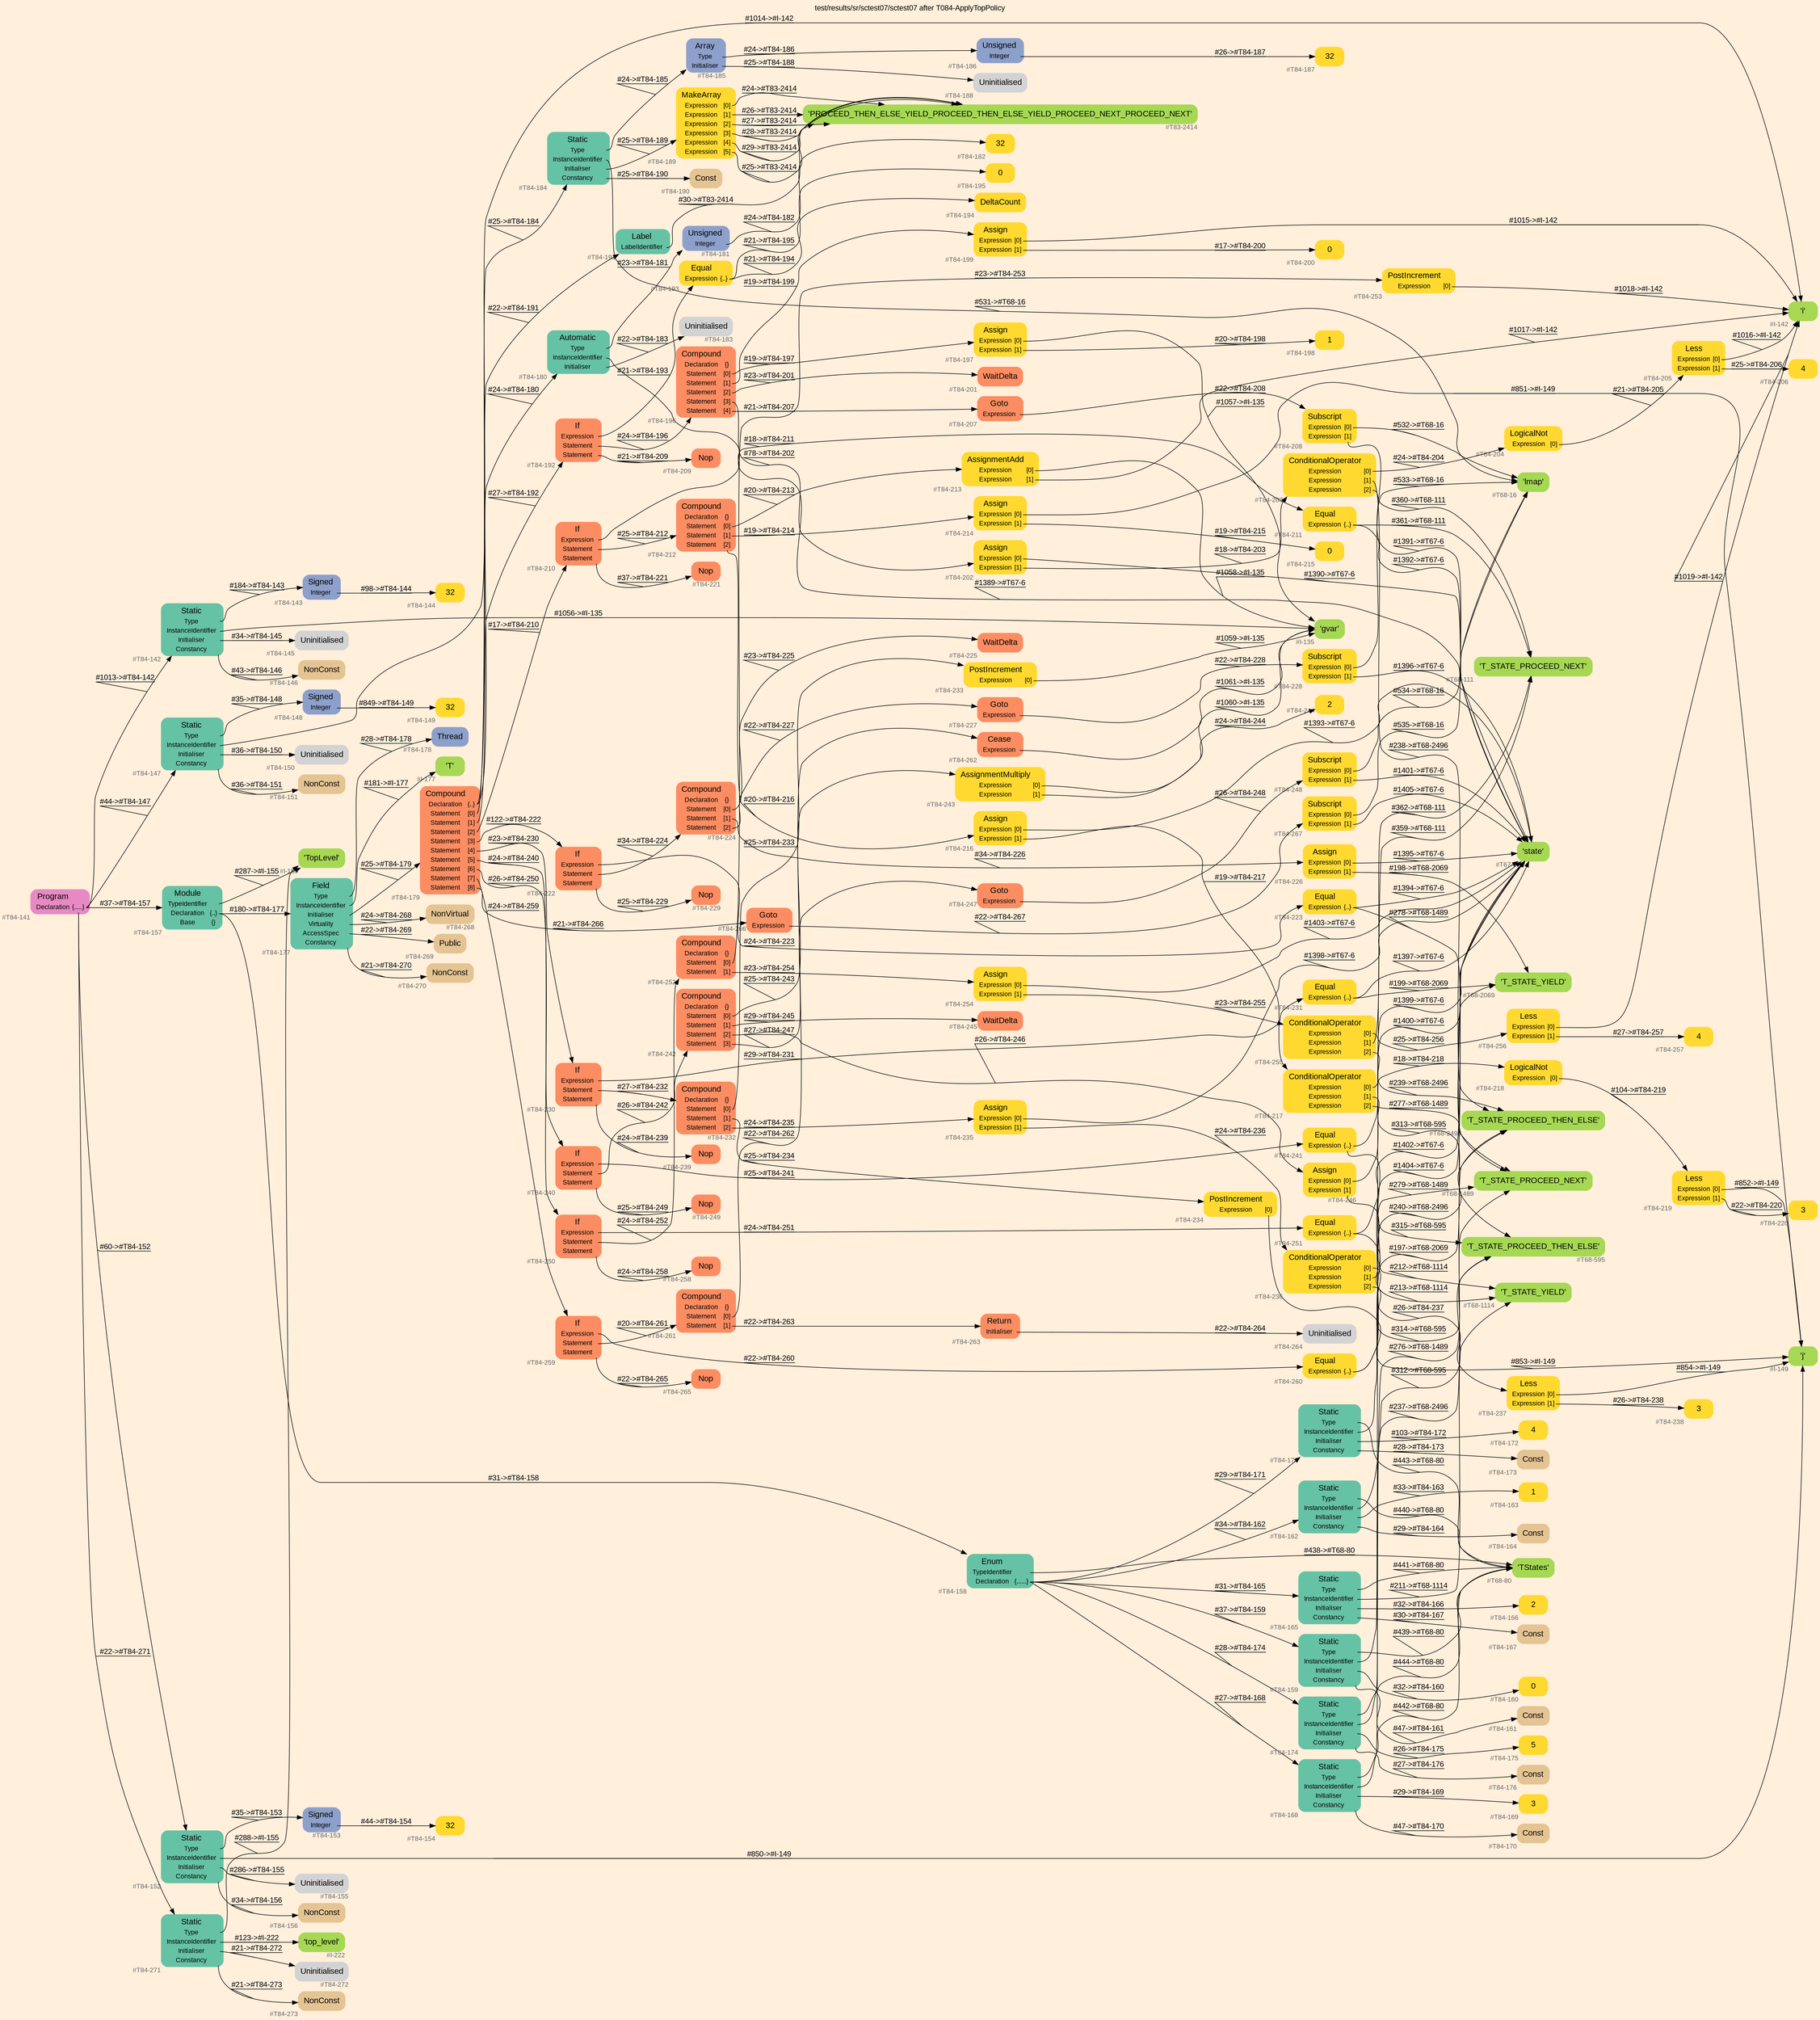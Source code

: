 digraph "test/results/sr/sctest07/sctest07 after T084-ApplyTopPolicy" {
label = "test/results/sr/sctest07/sctest07 after T084-ApplyTopPolicy"
labelloc = t
graph [
    rankdir = "LR"
    ranksep = 0.3
    bgcolor = antiquewhite1
    color = black
    fontcolor = black
    fontname = "Arial"
];
node [
    fontname = "Arial"
];
edge [
    fontname = "Arial"
];

// -------------------- node figure --------------------
// -------- block #T84-141 ----------
"#T84-141" [
    fillcolor = "/set28/4"
    xlabel = "#T84-141"
    fontsize = "12"
    fontcolor = grey40
    shape = "plaintext"
    label = <<TABLE BORDER="0" CELLBORDER="0" CELLSPACING="0">
     <TR><TD><FONT COLOR="black" POINT-SIZE="15">Program</FONT></TD></TR>
     <TR><TD><FONT COLOR="black" POINT-SIZE="12">Declaration</FONT></TD><TD PORT="port0"><FONT COLOR="black" POINT-SIZE="12">{.....}</FONT></TD></TR>
    </TABLE>>
    style = "rounded,filled"
];

// -------- block #T84-142 ----------
"#T84-142" [
    fillcolor = "/set28/1"
    xlabel = "#T84-142"
    fontsize = "12"
    fontcolor = grey40
    shape = "plaintext"
    label = <<TABLE BORDER="0" CELLBORDER="0" CELLSPACING="0">
     <TR><TD><FONT COLOR="black" POINT-SIZE="15">Static</FONT></TD></TR>
     <TR><TD><FONT COLOR="black" POINT-SIZE="12">Type</FONT></TD><TD PORT="port0"></TD></TR>
     <TR><TD><FONT COLOR="black" POINT-SIZE="12">InstanceIdentifier</FONT></TD><TD PORT="port1"></TD></TR>
     <TR><TD><FONT COLOR="black" POINT-SIZE="12">Initialiser</FONT></TD><TD PORT="port2"></TD></TR>
     <TR><TD><FONT COLOR="black" POINT-SIZE="12">Constancy</FONT></TD><TD PORT="port3"></TD></TR>
    </TABLE>>
    style = "rounded,filled"
];

// -------- block #T84-143 ----------
"#T84-143" [
    fillcolor = "/set28/3"
    xlabel = "#T84-143"
    fontsize = "12"
    fontcolor = grey40
    shape = "plaintext"
    label = <<TABLE BORDER="0" CELLBORDER="0" CELLSPACING="0">
     <TR><TD><FONT COLOR="black" POINT-SIZE="15">Signed</FONT></TD></TR>
     <TR><TD><FONT COLOR="black" POINT-SIZE="12">Integer</FONT></TD><TD PORT="port0"></TD></TR>
    </TABLE>>
    style = "rounded,filled"
];

// -------- block #T84-144 ----------
"#T84-144" [
    fillcolor = "/set28/6"
    xlabel = "#T84-144"
    fontsize = "12"
    fontcolor = grey40
    shape = "plaintext"
    label = <<TABLE BORDER="0" CELLBORDER="0" CELLSPACING="0">
     <TR><TD><FONT COLOR="black" POINT-SIZE="15">32</FONT></TD></TR>
    </TABLE>>
    style = "rounded,filled"
];

// -------- block #I-135 ----------
"#I-135" [
    fillcolor = "/set28/5"
    xlabel = "#I-135"
    fontsize = "12"
    fontcolor = grey40
    shape = "plaintext"
    label = <<TABLE BORDER="0" CELLBORDER="0" CELLSPACING="0">
     <TR><TD><FONT COLOR="black" POINT-SIZE="15">'gvar'</FONT></TD></TR>
    </TABLE>>
    style = "rounded,filled"
];

// -------- block #T84-145 ----------
"#T84-145" [
    xlabel = "#T84-145"
    fontsize = "12"
    fontcolor = grey40
    shape = "plaintext"
    label = <<TABLE BORDER="0" CELLBORDER="0" CELLSPACING="0">
     <TR><TD><FONT COLOR="black" POINT-SIZE="15">Uninitialised</FONT></TD></TR>
    </TABLE>>
    style = "rounded,filled"
];

// -------- block #T84-146 ----------
"#T84-146" [
    fillcolor = "/set28/7"
    xlabel = "#T84-146"
    fontsize = "12"
    fontcolor = grey40
    shape = "plaintext"
    label = <<TABLE BORDER="0" CELLBORDER="0" CELLSPACING="0">
     <TR><TD><FONT COLOR="black" POINT-SIZE="15">NonConst</FONT></TD></TR>
    </TABLE>>
    style = "rounded,filled"
];

// -------- block #T84-147 ----------
"#T84-147" [
    fillcolor = "/set28/1"
    xlabel = "#T84-147"
    fontsize = "12"
    fontcolor = grey40
    shape = "plaintext"
    label = <<TABLE BORDER="0" CELLBORDER="0" CELLSPACING="0">
     <TR><TD><FONT COLOR="black" POINT-SIZE="15">Static</FONT></TD></TR>
     <TR><TD><FONT COLOR="black" POINT-SIZE="12">Type</FONT></TD><TD PORT="port0"></TD></TR>
     <TR><TD><FONT COLOR="black" POINT-SIZE="12">InstanceIdentifier</FONT></TD><TD PORT="port1"></TD></TR>
     <TR><TD><FONT COLOR="black" POINT-SIZE="12">Initialiser</FONT></TD><TD PORT="port2"></TD></TR>
     <TR><TD><FONT COLOR="black" POINT-SIZE="12">Constancy</FONT></TD><TD PORT="port3"></TD></TR>
    </TABLE>>
    style = "rounded,filled"
];

// -------- block #T84-148 ----------
"#T84-148" [
    fillcolor = "/set28/3"
    xlabel = "#T84-148"
    fontsize = "12"
    fontcolor = grey40
    shape = "plaintext"
    label = <<TABLE BORDER="0" CELLBORDER="0" CELLSPACING="0">
     <TR><TD><FONT COLOR="black" POINT-SIZE="15">Signed</FONT></TD></TR>
     <TR><TD><FONT COLOR="black" POINT-SIZE="12">Integer</FONT></TD><TD PORT="port0"></TD></TR>
    </TABLE>>
    style = "rounded,filled"
];

// -------- block #T84-149 ----------
"#T84-149" [
    fillcolor = "/set28/6"
    xlabel = "#T84-149"
    fontsize = "12"
    fontcolor = grey40
    shape = "plaintext"
    label = <<TABLE BORDER="0" CELLBORDER="0" CELLSPACING="0">
     <TR><TD><FONT COLOR="black" POINT-SIZE="15">32</FONT></TD></TR>
    </TABLE>>
    style = "rounded,filled"
];

// -------- block #I-142 ----------
"#I-142" [
    fillcolor = "/set28/5"
    xlabel = "#I-142"
    fontsize = "12"
    fontcolor = grey40
    shape = "plaintext"
    label = <<TABLE BORDER="0" CELLBORDER="0" CELLSPACING="0">
     <TR><TD><FONT COLOR="black" POINT-SIZE="15">'i'</FONT></TD></TR>
    </TABLE>>
    style = "rounded,filled"
];

// -------- block #T84-150 ----------
"#T84-150" [
    xlabel = "#T84-150"
    fontsize = "12"
    fontcolor = grey40
    shape = "plaintext"
    label = <<TABLE BORDER="0" CELLBORDER="0" CELLSPACING="0">
     <TR><TD><FONT COLOR="black" POINT-SIZE="15">Uninitialised</FONT></TD></TR>
    </TABLE>>
    style = "rounded,filled"
];

// -------- block #T84-151 ----------
"#T84-151" [
    fillcolor = "/set28/7"
    xlabel = "#T84-151"
    fontsize = "12"
    fontcolor = grey40
    shape = "plaintext"
    label = <<TABLE BORDER="0" CELLBORDER="0" CELLSPACING="0">
     <TR><TD><FONT COLOR="black" POINT-SIZE="15">NonConst</FONT></TD></TR>
    </TABLE>>
    style = "rounded,filled"
];

// -------- block #T84-152 ----------
"#T84-152" [
    fillcolor = "/set28/1"
    xlabel = "#T84-152"
    fontsize = "12"
    fontcolor = grey40
    shape = "plaintext"
    label = <<TABLE BORDER="0" CELLBORDER="0" CELLSPACING="0">
     <TR><TD><FONT COLOR="black" POINT-SIZE="15">Static</FONT></TD></TR>
     <TR><TD><FONT COLOR="black" POINT-SIZE="12">Type</FONT></TD><TD PORT="port0"></TD></TR>
     <TR><TD><FONT COLOR="black" POINT-SIZE="12">InstanceIdentifier</FONT></TD><TD PORT="port1"></TD></TR>
     <TR><TD><FONT COLOR="black" POINT-SIZE="12">Initialiser</FONT></TD><TD PORT="port2"></TD></TR>
     <TR><TD><FONT COLOR="black" POINT-SIZE="12">Constancy</FONT></TD><TD PORT="port3"></TD></TR>
    </TABLE>>
    style = "rounded,filled"
];

// -------- block #T84-153 ----------
"#T84-153" [
    fillcolor = "/set28/3"
    xlabel = "#T84-153"
    fontsize = "12"
    fontcolor = grey40
    shape = "plaintext"
    label = <<TABLE BORDER="0" CELLBORDER="0" CELLSPACING="0">
     <TR><TD><FONT COLOR="black" POINT-SIZE="15">Signed</FONT></TD></TR>
     <TR><TD><FONT COLOR="black" POINT-SIZE="12">Integer</FONT></TD><TD PORT="port0"></TD></TR>
    </TABLE>>
    style = "rounded,filled"
];

// -------- block #T84-154 ----------
"#T84-154" [
    fillcolor = "/set28/6"
    xlabel = "#T84-154"
    fontsize = "12"
    fontcolor = grey40
    shape = "plaintext"
    label = <<TABLE BORDER="0" CELLBORDER="0" CELLSPACING="0">
     <TR><TD><FONT COLOR="black" POINT-SIZE="15">32</FONT></TD></TR>
    </TABLE>>
    style = "rounded,filled"
];

// -------- block #I-149 ----------
"#I-149" [
    fillcolor = "/set28/5"
    xlabel = "#I-149"
    fontsize = "12"
    fontcolor = grey40
    shape = "plaintext"
    label = <<TABLE BORDER="0" CELLBORDER="0" CELLSPACING="0">
     <TR><TD><FONT COLOR="black" POINT-SIZE="15">'j'</FONT></TD></TR>
    </TABLE>>
    style = "rounded,filled"
];

// -------- block #T84-155 ----------
"#T84-155" [
    xlabel = "#T84-155"
    fontsize = "12"
    fontcolor = grey40
    shape = "plaintext"
    label = <<TABLE BORDER="0" CELLBORDER="0" CELLSPACING="0">
     <TR><TD><FONT COLOR="black" POINT-SIZE="15">Uninitialised</FONT></TD></TR>
    </TABLE>>
    style = "rounded,filled"
];

// -------- block #T84-156 ----------
"#T84-156" [
    fillcolor = "/set28/7"
    xlabel = "#T84-156"
    fontsize = "12"
    fontcolor = grey40
    shape = "plaintext"
    label = <<TABLE BORDER="0" CELLBORDER="0" CELLSPACING="0">
     <TR><TD><FONT COLOR="black" POINT-SIZE="15">NonConst</FONT></TD></TR>
    </TABLE>>
    style = "rounded,filled"
];

// -------- block #T84-157 ----------
"#T84-157" [
    fillcolor = "/set28/1"
    xlabel = "#T84-157"
    fontsize = "12"
    fontcolor = grey40
    shape = "plaintext"
    label = <<TABLE BORDER="0" CELLBORDER="0" CELLSPACING="0">
     <TR><TD><FONT COLOR="black" POINT-SIZE="15">Module</FONT></TD></TR>
     <TR><TD><FONT COLOR="black" POINT-SIZE="12">TypeIdentifier</FONT></TD><TD PORT="port0"></TD></TR>
     <TR><TD><FONT COLOR="black" POINT-SIZE="12">Declaration</FONT></TD><TD PORT="port1"><FONT COLOR="black" POINT-SIZE="12">{..}</FONT></TD></TR>
     <TR><TD><FONT COLOR="black" POINT-SIZE="12">Base</FONT></TD><TD PORT="port2"><FONT COLOR="black" POINT-SIZE="12">{}</FONT></TD></TR>
    </TABLE>>
    style = "rounded,filled"
];

// -------- block #I-155 ----------
"#I-155" [
    fillcolor = "/set28/5"
    xlabel = "#I-155"
    fontsize = "12"
    fontcolor = grey40
    shape = "plaintext"
    label = <<TABLE BORDER="0" CELLBORDER="0" CELLSPACING="0">
     <TR><TD><FONT COLOR="black" POINT-SIZE="15">'TopLevel'</FONT></TD></TR>
    </TABLE>>
    style = "rounded,filled"
];

// -------- block #T84-158 ----------
"#T84-158" [
    fillcolor = "/set28/1"
    xlabel = "#T84-158"
    fontsize = "12"
    fontcolor = grey40
    shape = "plaintext"
    label = <<TABLE BORDER="0" CELLBORDER="0" CELLSPACING="0">
     <TR><TD><FONT COLOR="black" POINT-SIZE="15">Enum</FONT></TD></TR>
     <TR><TD><FONT COLOR="black" POINT-SIZE="12">TypeIdentifier</FONT></TD><TD PORT="port0"></TD></TR>
     <TR><TD><FONT COLOR="black" POINT-SIZE="12">Declaration</FONT></TD><TD PORT="port1"><FONT COLOR="black" POINT-SIZE="12">{......}</FONT></TD></TR>
    </TABLE>>
    style = "rounded,filled"
];

// -------- block #T68-80 ----------
"#T68-80" [
    fillcolor = "/set28/5"
    xlabel = "#T68-80"
    fontsize = "12"
    fontcolor = grey40
    shape = "plaintext"
    label = <<TABLE BORDER="0" CELLBORDER="0" CELLSPACING="0">
     <TR><TD><FONT COLOR="black" POINT-SIZE="15">'TStates'</FONT></TD></TR>
    </TABLE>>
    style = "rounded,filled"
];

// -------- block #T84-159 ----------
"#T84-159" [
    fillcolor = "/set28/1"
    xlabel = "#T84-159"
    fontsize = "12"
    fontcolor = grey40
    shape = "plaintext"
    label = <<TABLE BORDER="0" CELLBORDER="0" CELLSPACING="0">
     <TR><TD><FONT COLOR="black" POINT-SIZE="15">Static</FONT></TD></TR>
     <TR><TD><FONT COLOR="black" POINT-SIZE="12">Type</FONT></TD><TD PORT="port0"></TD></TR>
     <TR><TD><FONT COLOR="black" POINT-SIZE="12">InstanceIdentifier</FONT></TD><TD PORT="port1"></TD></TR>
     <TR><TD><FONT COLOR="black" POINT-SIZE="12">Initialiser</FONT></TD><TD PORT="port2"></TD></TR>
     <TR><TD><FONT COLOR="black" POINT-SIZE="12">Constancy</FONT></TD><TD PORT="port3"></TD></TR>
    </TABLE>>
    style = "rounded,filled"
];

// -------- block #T68-111 ----------
"#T68-111" [
    fillcolor = "/set28/5"
    xlabel = "#T68-111"
    fontsize = "12"
    fontcolor = grey40
    shape = "plaintext"
    label = <<TABLE BORDER="0" CELLBORDER="0" CELLSPACING="0">
     <TR><TD><FONT COLOR="black" POINT-SIZE="15">'T_STATE_PROCEED_NEXT'</FONT></TD></TR>
    </TABLE>>
    style = "rounded,filled"
];

// -------- block #T84-160 ----------
"#T84-160" [
    fillcolor = "/set28/6"
    xlabel = "#T84-160"
    fontsize = "12"
    fontcolor = grey40
    shape = "plaintext"
    label = <<TABLE BORDER="0" CELLBORDER="0" CELLSPACING="0">
     <TR><TD><FONT COLOR="black" POINT-SIZE="15">0</FONT></TD></TR>
    </TABLE>>
    style = "rounded,filled"
];

// -------- block #T84-161 ----------
"#T84-161" [
    fillcolor = "/set28/7"
    xlabel = "#T84-161"
    fontsize = "12"
    fontcolor = grey40
    shape = "plaintext"
    label = <<TABLE BORDER="0" CELLBORDER="0" CELLSPACING="0">
     <TR><TD><FONT COLOR="black" POINT-SIZE="15">Const</FONT></TD></TR>
    </TABLE>>
    style = "rounded,filled"
];

// -------- block #T84-162 ----------
"#T84-162" [
    fillcolor = "/set28/1"
    xlabel = "#T84-162"
    fontsize = "12"
    fontcolor = grey40
    shape = "plaintext"
    label = <<TABLE BORDER="0" CELLBORDER="0" CELLSPACING="0">
     <TR><TD><FONT COLOR="black" POINT-SIZE="15">Static</FONT></TD></TR>
     <TR><TD><FONT COLOR="black" POINT-SIZE="12">Type</FONT></TD><TD PORT="port0"></TD></TR>
     <TR><TD><FONT COLOR="black" POINT-SIZE="12">InstanceIdentifier</FONT></TD><TD PORT="port1"></TD></TR>
     <TR><TD><FONT COLOR="black" POINT-SIZE="12">Initialiser</FONT></TD><TD PORT="port2"></TD></TR>
     <TR><TD><FONT COLOR="black" POINT-SIZE="12">Constancy</FONT></TD><TD PORT="port3"></TD></TR>
    </TABLE>>
    style = "rounded,filled"
];

// -------- block #T68-595 ----------
"#T68-595" [
    fillcolor = "/set28/5"
    xlabel = "#T68-595"
    fontsize = "12"
    fontcolor = grey40
    shape = "plaintext"
    label = <<TABLE BORDER="0" CELLBORDER="0" CELLSPACING="0">
     <TR><TD><FONT COLOR="black" POINT-SIZE="15">'T_STATE_PROCEED_THEN_ELSE'</FONT></TD></TR>
    </TABLE>>
    style = "rounded,filled"
];

// -------- block #T84-163 ----------
"#T84-163" [
    fillcolor = "/set28/6"
    xlabel = "#T84-163"
    fontsize = "12"
    fontcolor = grey40
    shape = "plaintext"
    label = <<TABLE BORDER="0" CELLBORDER="0" CELLSPACING="0">
     <TR><TD><FONT COLOR="black" POINT-SIZE="15">1</FONT></TD></TR>
    </TABLE>>
    style = "rounded,filled"
];

// -------- block #T84-164 ----------
"#T84-164" [
    fillcolor = "/set28/7"
    xlabel = "#T84-164"
    fontsize = "12"
    fontcolor = grey40
    shape = "plaintext"
    label = <<TABLE BORDER="0" CELLBORDER="0" CELLSPACING="0">
     <TR><TD><FONT COLOR="black" POINT-SIZE="15">Const</FONT></TD></TR>
    </TABLE>>
    style = "rounded,filled"
];

// -------- block #T84-165 ----------
"#T84-165" [
    fillcolor = "/set28/1"
    xlabel = "#T84-165"
    fontsize = "12"
    fontcolor = grey40
    shape = "plaintext"
    label = <<TABLE BORDER="0" CELLBORDER="0" CELLSPACING="0">
     <TR><TD><FONT COLOR="black" POINT-SIZE="15">Static</FONT></TD></TR>
     <TR><TD><FONT COLOR="black" POINT-SIZE="12">Type</FONT></TD><TD PORT="port0"></TD></TR>
     <TR><TD><FONT COLOR="black" POINT-SIZE="12">InstanceIdentifier</FONT></TD><TD PORT="port1"></TD></TR>
     <TR><TD><FONT COLOR="black" POINT-SIZE="12">Initialiser</FONT></TD><TD PORT="port2"></TD></TR>
     <TR><TD><FONT COLOR="black" POINT-SIZE="12">Constancy</FONT></TD><TD PORT="port3"></TD></TR>
    </TABLE>>
    style = "rounded,filled"
];

// -------- block #T68-1114 ----------
"#T68-1114" [
    fillcolor = "/set28/5"
    xlabel = "#T68-1114"
    fontsize = "12"
    fontcolor = grey40
    shape = "plaintext"
    label = <<TABLE BORDER="0" CELLBORDER="0" CELLSPACING="0">
     <TR><TD><FONT COLOR="black" POINT-SIZE="15">'T_STATE_YIELD'</FONT></TD></TR>
    </TABLE>>
    style = "rounded,filled"
];

// -------- block #T84-166 ----------
"#T84-166" [
    fillcolor = "/set28/6"
    xlabel = "#T84-166"
    fontsize = "12"
    fontcolor = grey40
    shape = "plaintext"
    label = <<TABLE BORDER="0" CELLBORDER="0" CELLSPACING="0">
     <TR><TD><FONT COLOR="black" POINT-SIZE="15">2</FONT></TD></TR>
    </TABLE>>
    style = "rounded,filled"
];

// -------- block #T84-167 ----------
"#T84-167" [
    fillcolor = "/set28/7"
    xlabel = "#T84-167"
    fontsize = "12"
    fontcolor = grey40
    shape = "plaintext"
    label = <<TABLE BORDER="0" CELLBORDER="0" CELLSPACING="0">
     <TR><TD><FONT COLOR="black" POINT-SIZE="15">Const</FONT></TD></TR>
    </TABLE>>
    style = "rounded,filled"
];

// -------- block #T84-168 ----------
"#T84-168" [
    fillcolor = "/set28/1"
    xlabel = "#T84-168"
    fontsize = "12"
    fontcolor = grey40
    shape = "plaintext"
    label = <<TABLE BORDER="0" CELLBORDER="0" CELLSPACING="0">
     <TR><TD><FONT COLOR="black" POINT-SIZE="15">Static</FONT></TD></TR>
     <TR><TD><FONT COLOR="black" POINT-SIZE="12">Type</FONT></TD><TD PORT="port0"></TD></TR>
     <TR><TD><FONT COLOR="black" POINT-SIZE="12">InstanceIdentifier</FONT></TD><TD PORT="port1"></TD></TR>
     <TR><TD><FONT COLOR="black" POINT-SIZE="12">Initialiser</FONT></TD><TD PORT="port2"></TD></TR>
     <TR><TD><FONT COLOR="black" POINT-SIZE="12">Constancy</FONT></TD><TD PORT="port3"></TD></TR>
    </TABLE>>
    style = "rounded,filled"
];

// -------- block #T68-1489 ----------
"#T68-1489" [
    fillcolor = "/set28/5"
    xlabel = "#T68-1489"
    fontsize = "12"
    fontcolor = grey40
    shape = "plaintext"
    label = <<TABLE BORDER="0" CELLBORDER="0" CELLSPACING="0">
     <TR><TD><FONT COLOR="black" POINT-SIZE="15">'T_STATE_PROCEED_NEXT'</FONT></TD></TR>
    </TABLE>>
    style = "rounded,filled"
];

// -------- block #T84-169 ----------
"#T84-169" [
    fillcolor = "/set28/6"
    xlabel = "#T84-169"
    fontsize = "12"
    fontcolor = grey40
    shape = "plaintext"
    label = <<TABLE BORDER="0" CELLBORDER="0" CELLSPACING="0">
     <TR><TD><FONT COLOR="black" POINT-SIZE="15">3</FONT></TD></TR>
    </TABLE>>
    style = "rounded,filled"
];

// -------- block #T84-170 ----------
"#T84-170" [
    fillcolor = "/set28/7"
    xlabel = "#T84-170"
    fontsize = "12"
    fontcolor = grey40
    shape = "plaintext"
    label = <<TABLE BORDER="0" CELLBORDER="0" CELLSPACING="0">
     <TR><TD><FONT COLOR="black" POINT-SIZE="15">Const</FONT></TD></TR>
    </TABLE>>
    style = "rounded,filled"
];

// -------- block #T84-171 ----------
"#T84-171" [
    fillcolor = "/set28/1"
    xlabel = "#T84-171"
    fontsize = "12"
    fontcolor = grey40
    shape = "plaintext"
    label = <<TABLE BORDER="0" CELLBORDER="0" CELLSPACING="0">
     <TR><TD><FONT COLOR="black" POINT-SIZE="15">Static</FONT></TD></TR>
     <TR><TD><FONT COLOR="black" POINT-SIZE="12">Type</FONT></TD><TD PORT="port0"></TD></TR>
     <TR><TD><FONT COLOR="black" POINT-SIZE="12">InstanceIdentifier</FONT></TD><TD PORT="port1"></TD></TR>
     <TR><TD><FONT COLOR="black" POINT-SIZE="12">Initialiser</FONT></TD><TD PORT="port2"></TD></TR>
     <TR><TD><FONT COLOR="black" POINT-SIZE="12">Constancy</FONT></TD><TD PORT="port3"></TD></TR>
    </TABLE>>
    style = "rounded,filled"
];

// -------- block #T68-2069 ----------
"#T68-2069" [
    fillcolor = "/set28/5"
    xlabel = "#T68-2069"
    fontsize = "12"
    fontcolor = grey40
    shape = "plaintext"
    label = <<TABLE BORDER="0" CELLBORDER="0" CELLSPACING="0">
     <TR><TD><FONT COLOR="black" POINT-SIZE="15">'T_STATE_YIELD'</FONT></TD></TR>
    </TABLE>>
    style = "rounded,filled"
];

// -------- block #T84-172 ----------
"#T84-172" [
    fillcolor = "/set28/6"
    xlabel = "#T84-172"
    fontsize = "12"
    fontcolor = grey40
    shape = "plaintext"
    label = <<TABLE BORDER="0" CELLBORDER="0" CELLSPACING="0">
     <TR><TD><FONT COLOR="black" POINT-SIZE="15">4</FONT></TD></TR>
    </TABLE>>
    style = "rounded,filled"
];

// -------- block #T84-173 ----------
"#T84-173" [
    fillcolor = "/set28/7"
    xlabel = "#T84-173"
    fontsize = "12"
    fontcolor = grey40
    shape = "plaintext"
    label = <<TABLE BORDER="0" CELLBORDER="0" CELLSPACING="0">
     <TR><TD><FONT COLOR="black" POINT-SIZE="15">Const</FONT></TD></TR>
    </TABLE>>
    style = "rounded,filled"
];

// -------- block #T84-174 ----------
"#T84-174" [
    fillcolor = "/set28/1"
    xlabel = "#T84-174"
    fontsize = "12"
    fontcolor = grey40
    shape = "plaintext"
    label = <<TABLE BORDER="0" CELLBORDER="0" CELLSPACING="0">
     <TR><TD><FONT COLOR="black" POINT-SIZE="15">Static</FONT></TD></TR>
     <TR><TD><FONT COLOR="black" POINT-SIZE="12">Type</FONT></TD><TD PORT="port0"></TD></TR>
     <TR><TD><FONT COLOR="black" POINT-SIZE="12">InstanceIdentifier</FONT></TD><TD PORT="port1"></TD></TR>
     <TR><TD><FONT COLOR="black" POINT-SIZE="12">Initialiser</FONT></TD><TD PORT="port2"></TD></TR>
     <TR><TD><FONT COLOR="black" POINT-SIZE="12">Constancy</FONT></TD><TD PORT="port3"></TD></TR>
    </TABLE>>
    style = "rounded,filled"
];

// -------- block #T68-2496 ----------
"#T68-2496" [
    fillcolor = "/set28/5"
    xlabel = "#T68-2496"
    fontsize = "12"
    fontcolor = grey40
    shape = "plaintext"
    label = <<TABLE BORDER="0" CELLBORDER="0" CELLSPACING="0">
     <TR><TD><FONT COLOR="black" POINT-SIZE="15">'T_STATE_PROCEED_THEN_ELSE'</FONT></TD></TR>
    </TABLE>>
    style = "rounded,filled"
];

// -------- block #T84-175 ----------
"#T84-175" [
    fillcolor = "/set28/6"
    xlabel = "#T84-175"
    fontsize = "12"
    fontcolor = grey40
    shape = "plaintext"
    label = <<TABLE BORDER="0" CELLBORDER="0" CELLSPACING="0">
     <TR><TD><FONT COLOR="black" POINT-SIZE="15">5</FONT></TD></TR>
    </TABLE>>
    style = "rounded,filled"
];

// -------- block #T84-176 ----------
"#T84-176" [
    fillcolor = "/set28/7"
    xlabel = "#T84-176"
    fontsize = "12"
    fontcolor = grey40
    shape = "plaintext"
    label = <<TABLE BORDER="0" CELLBORDER="0" CELLSPACING="0">
     <TR><TD><FONT COLOR="black" POINT-SIZE="15">Const</FONT></TD></TR>
    </TABLE>>
    style = "rounded,filled"
];

// -------- block #T84-177 ----------
"#T84-177" [
    fillcolor = "/set28/1"
    xlabel = "#T84-177"
    fontsize = "12"
    fontcolor = grey40
    shape = "plaintext"
    label = <<TABLE BORDER="0" CELLBORDER="0" CELLSPACING="0">
     <TR><TD><FONT COLOR="black" POINT-SIZE="15">Field</FONT></TD></TR>
     <TR><TD><FONT COLOR="black" POINT-SIZE="12">Type</FONT></TD><TD PORT="port0"></TD></TR>
     <TR><TD><FONT COLOR="black" POINT-SIZE="12">InstanceIdentifier</FONT></TD><TD PORT="port1"></TD></TR>
     <TR><TD><FONT COLOR="black" POINT-SIZE="12">Initialiser</FONT></TD><TD PORT="port2"></TD></TR>
     <TR><TD><FONT COLOR="black" POINT-SIZE="12">Virtuality</FONT></TD><TD PORT="port3"></TD></TR>
     <TR><TD><FONT COLOR="black" POINT-SIZE="12">AccessSpec</FONT></TD><TD PORT="port4"></TD></TR>
     <TR><TD><FONT COLOR="black" POINT-SIZE="12">Constancy</FONT></TD><TD PORT="port5"></TD></TR>
    </TABLE>>
    style = "rounded,filled"
];

// -------- block #T84-178 ----------
"#T84-178" [
    fillcolor = "/set28/3"
    xlabel = "#T84-178"
    fontsize = "12"
    fontcolor = grey40
    shape = "plaintext"
    label = <<TABLE BORDER="0" CELLBORDER="0" CELLSPACING="0">
     <TR><TD><FONT COLOR="black" POINT-SIZE="15">Thread</FONT></TD></TR>
    </TABLE>>
    style = "rounded,filled"
];

// -------- block #I-177 ----------
"#I-177" [
    fillcolor = "/set28/5"
    xlabel = "#I-177"
    fontsize = "12"
    fontcolor = grey40
    shape = "plaintext"
    label = <<TABLE BORDER="0" CELLBORDER="0" CELLSPACING="0">
     <TR><TD><FONT COLOR="black" POINT-SIZE="15">'T'</FONT></TD></TR>
    </TABLE>>
    style = "rounded,filled"
];

// -------- block #T84-179 ----------
"#T84-179" [
    fillcolor = "/set28/2"
    xlabel = "#T84-179"
    fontsize = "12"
    fontcolor = grey40
    shape = "plaintext"
    label = <<TABLE BORDER="0" CELLBORDER="0" CELLSPACING="0">
     <TR><TD><FONT COLOR="black" POINT-SIZE="15">Compound</FONT></TD></TR>
     <TR><TD><FONT COLOR="black" POINT-SIZE="12">Declaration</FONT></TD><TD PORT="port0"><FONT COLOR="black" POINT-SIZE="12">{..}</FONT></TD></TR>
     <TR><TD><FONT COLOR="black" POINT-SIZE="12">Statement</FONT></TD><TD PORT="port1"><FONT COLOR="black" POINT-SIZE="12">[0]</FONT></TD></TR>
     <TR><TD><FONT COLOR="black" POINT-SIZE="12">Statement</FONT></TD><TD PORT="port2"><FONT COLOR="black" POINT-SIZE="12">[1]</FONT></TD></TR>
     <TR><TD><FONT COLOR="black" POINT-SIZE="12">Statement</FONT></TD><TD PORT="port3"><FONT COLOR="black" POINT-SIZE="12">[2]</FONT></TD></TR>
     <TR><TD><FONT COLOR="black" POINT-SIZE="12">Statement</FONT></TD><TD PORT="port4"><FONT COLOR="black" POINT-SIZE="12">[3]</FONT></TD></TR>
     <TR><TD><FONT COLOR="black" POINT-SIZE="12">Statement</FONT></TD><TD PORT="port5"><FONT COLOR="black" POINT-SIZE="12">[4]</FONT></TD></TR>
     <TR><TD><FONT COLOR="black" POINT-SIZE="12">Statement</FONT></TD><TD PORT="port6"><FONT COLOR="black" POINT-SIZE="12">[5]</FONT></TD></TR>
     <TR><TD><FONT COLOR="black" POINT-SIZE="12">Statement</FONT></TD><TD PORT="port7"><FONT COLOR="black" POINT-SIZE="12">[6]</FONT></TD></TR>
     <TR><TD><FONT COLOR="black" POINT-SIZE="12">Statement</FONT></TD><TD PORT="port8"><FONT COLOR="black" POINT-SIZE="12">[7]</FONT></TD></TR>
     <TR><TD><FONT COLOR="black" POINT-SIZE="12">Statement</FONT></TD><TD PORT="port9"><FONT COLOR="black" POINT-SIZE="12">[8]</FONT></TD></TR>
    </TABLE>>
    style = "rounded,filled"
];

// -------- block #T84-180 ----------
"#T84-180" [
    fillcolor = "/set28/1"
    xlabel = "#T84-180"
    fontsize = "12"
    fontcolor = grey40
    shape = "plaintext"
    label = <<TABLE BORDER="0" CELLBORDER="0" CELLSPACING="0">
     <TR><TD><FONT COLOR="black" POINT-SIZE="15">Automatic</FONT></TD></TR>
     <TR><TD><FONT COLOR="black" POINT-SIZE="12">Type</FONT></TD><TD PORT="port0"></TD></TR>
     <TR><TD><FONT COLOR="black" POINT-SIZE="12">InstanceIdentifier</FONT></TD><TD PORT="port1"></TD></TR>
     <TR><TD><FONT COLOR="black" POINT-SIZE="12">Initialiser</FONT></TD><TD PORT="port2"></TD></TR>
    </TABLE>>
    style = "rounded,filled"
];

// -------- block #T84-181 ----------
"#T84-181" [
    fillcolor = "/set28/3"
    xlabel = "#T84-181"
    fontsize = "12"
    fontcolor = grey40
    shape = "plaintext"
    label = <<TABLE BORDER="0" CELLBORDER="0" CELLSPACING="0">
     <TR><TD><FONT COLOR="black" POINT-SIZE="15">Unsigned</FONT></TD></TR>
     <TR><TD><FONT COLOR="black" POINT-SIZE="12">Integer</FONT></TD><TD PORT="port0"></TD></TR>
    </TABLE>>
    style = "rounded,filled"
];

// -------- block #T84-182 ----------
"#T84-182" [
    fillcolor = "/set28/6"
    xlabel = "#T84-182"
    fontsize = "12"
    fontcolor = grey40
    shape = "plaintext"
    label = <<TABLE BORDER="0" CELLBORDER="0" CELLSPACING="0">
     <TR><TD><FONT COLOR="black" POINT-SIZE="15">32</FONT></TD></TR>
    </TABLE>>
    style = "rounded,filled"
];

// -------- block #T67-6 ----------
"#T67-6" [
    fillcolor = "/set28/5"
    xlabel = "#T67-6"
    fontsize = "12"
    fontcolor = grey40
    shape = "plaintext"
    label = <<TABLE BORDER="0" CELLBORDER="0" CELLSPACING="0">
     <TR><TD><FONT COLOR="black" POINT-SIZE="15">'state'</FONT></TD></TR>
    </TABLE>>
    style = "rounded,filled"
];

// -------- block #T84-183 ----------
"#T84-183" [
    xlabel = "#T84-183"
    fontsize = "12"
    fontcolor = grey40
    shape = "plaintext"
    label = <<TABLE BORDER="0" CELLBORDER="0" CELLSPACING="0">
     <TR><TD><FONT COLOR="black" POINT-SIZE="15">Uninitialised</FONT></TD></TR>
    </TABLE>>
    style = "rounded,filled"
];

// -------- block #T84-184 ----------
"#T84-184" [
    fillcolor = "/set28/1"
    xlabel = "#T84-184"
    fontsize = "12"
    fontcolor = grey40
    shape = "plaintext"
    label = <<TABLE BORDER="0" CELLBORDER="0" CELLSPACING="0">
     <TR><TD><FONT COLOR="black" POINT-SIZE="15">Static</FONT></TD></TR>
     <TR><TD><FONT COLOR="black" POINT-SIZE="12">Type</FONT></TD><TD PORT="port0"></TD></TR>
     <TR><TD><FONT COLOR="black" POINT-SIZE="12">InstanceIdentifier</FONT></TD><TD PORT="port1"></TD></TR>
     <TR><TD><FONT COLOR="black" POINT-SIZE="12">Initialiser</FONT></TD><TD PORT="port2"></TD></TR>
     <TR><TD><FONT COLOR="black" POINT-SIZE="12">Constancy</FONT></TD><TD PORT="port3"></TD></TR>
    </TABLE>>
    style = "rounded,filled"
];

// -------- block #T84-185 ----------
"#T84-185" [
    fillcolor = "/set28/3"
    xlabel = "#T84-185"
    fontsize = "12"
    fontcolor = grey40
    shape = "plaintext"
    label = <<TABLE BORDER="0" CELLBORDER="0" CELLSPACING="0">
     <TR><TD><FONT COLOR="black" POINT-SIZE="15">Array</FONT></TD></TR>
     <TR><TD><FONT COLOR="black" POINT-SIZE="12">Type</FONT></TD><TD PORT="port0"></TD></TR>
     <TR><TD><FONT COLOR="black" POINT-SIZE="12">Initialiser</FONT></TD><TD PORT="port1"></TD></TR>
    </TABLE>>
    style = "rounded,filled"
];

// -------- block #T84-186 ----------
"#T84-186" [
    fillcolor = "/set28/3"
    xlabel = "#T84-186"
    fontsize = "12"
    fontcolor = grey40
    shape = "plaintext"
    label = <<TABLE BORDER="0" CELLBORDER="0" CELLSPACING="0">
     <TR><TD><FONT COLOR="black" POINT-SIZE="15">Unsigned</FONT></TD></TR>
     <TR><TD><FONT COLOR="black" POINT-SIZE="12">Integer</FONT></TD><TD PORT="port0"></TD></TR>
    </TABLE>>
    style = "rounded,filled"
];

// -------- block #T84-187 ----------
"#T84-187" [
    fillcolor = "/set28/6"
    xlabel = "#T84-187"
    fontsize = "12"
    fontcolor = grey40
    shape = "plaintext"
    label = <<TABLE BORDER="0" CELLBORDER="0" CELLSPACING="0">
     <TR><TD><FONT COLOR="black" POINT-SIZE="15">32</FONT></TD></TR>
    </TABLE>>
    style = "rounded,filled"
];

// -------- block #T84-188 ----------
"#T84-188" [
    xlabel = "#T84-188"
    fontsize = "12"
    fontcolor = grey40
    shape = "plaintext"
    label = <<TABLE BORDER="0" CELLBORDER="0" CELLSPACING="0">
     <TR><TD><FONT COLOR="black" POINT-SIZE="15">Uninitialised</FONT></TD></TR>
    </TABLE>>
    style = "rounded,filled"
];

// -------- block #T68-16 ----------
"#T68-16" [
    fillcolor = "/set28/5"
    xlabel = "#T68-16"
    fontsize = "12"
    fontcolor = grey40
    shape = "plaintext"
    label = <<TABLE BORDER="0" CELLBORDER="0" CELLSPACING="0">
     <TR><TD><FONT COLOR="black" POINT-SIZE="15">'lmap'</FONT></TD></TR>
    </TABLE>>
    style = "rounded,filled"
];

// -------- block #T84-189 ----------
"#T84-189" [
    fillcolor = "/set28/6"
    xlabel = "#T84-189"
    fontsize = "12"
    fontcolor = grey40
    shape = "plaintext"
    label = <<TABLE BORDER="0" CELLBORDER="0" CELLSPACING="0">
     <TR><TD><FONT COLOR="black" POINT-SIZE="15">MakeArray</FONT></TD></TR>
     <TR><TD><FONT COLOR="black" POINT-SIZE="12">Expression</FONT></TD><TD PORT="port0"><FONT COLOR="black" POINT-SIZE="12">[0]</FONT></TD></TR>
     <TR><TD><FONT COLOR="black" POINT-SIZE="12">Expression</FONT></TD><TD PORT="port1"><FONT COLOR="black" POINT-SIZE="12">[1]</FONT></TD></TR>
     <TR><TD><FONT COLOR="black" POINT-SIZE="12">Expression</FONT></TD><TD PORT="port2"><FONT COLOR="black" POINT-SIZE="12">[2]</FONT></TD></TR>
     <TR><TD><FONT COLOR="black" POINT-SIZE="12">Expression</FONT></TD><TD PORT="port3"><FONT COLOR="black" POINT-SIZE="12">[3]</FONT></TD></TR>
     <TR><TD><FONT COLOR="black" POINT-SIZE="12">Expression</FONT></TD><TD PORT="port4"><FONT COLOR="black" POINT-SIZE="12">[4]</FONT></TD></TR>
     <TR><TD><FONT COLOR="black" POINT-SIZE="12">Expression</FONT></TD><TD PORT="port5"><FONT COLOR="black" POINT-SIZE="12">[5]</FONT></TD></TR>
    </TABLE>>
    style = "rounded,filled"
];

// -------- block #T83-2414 ----------
"#T83-2414" [
    fillcolor = "/set28/5"
    xlabel = "#T83-2414"
    fontsize = "12"
    fontcolor = grey40
    shape = "plaintext"
    label = <<TABLE BORDER="0" CELLBORDER="0" CELLSPACING="0">
     <TR><TD><FONT COLOR="black" POINT-SIZE="15">'PROCEED_THEN_ELSE_YIELD_PROCEED_THEN_ELSE_YIELD_PROCEED_NEXT_PROCEED_NEXT'</FONT></TD></TR>
    </TABLE>>
    style = "rounded,filled"
];

// -------- block #T84-190 ----------
"#T84-190" [
    fillcolor = "/set28/7"
    xlabel = "#T84-190"
    fontsize = "12"
    fontcolor = grey40
    shape = "plaintext"
    label = <<TABLE BORDER="0" CELLBORDER="0" CELLSPACING="0">
     <TR><TD><FONT COLOR="black" POINT-SIZE="15">Const</FONT></TD></TR>
    </TABLE>>
    style = "rounded,filled"
];

// -------- block #T84-191 ----------
"#T84-191" [
    fillcolor = "/set28/1"
    xlabel = "#T84-191"
    fontsize = "12"
    fontcolor = grey40
    shape = "plaintext"
    label = <<TABLE BORDER="0" CELLBORDER="0" CELLSPACING="0">
     <TR><TD><FONT COLOR="black" POINT-SIZE="15">Label</FONT></TD></TR>
     <TR><TD><FONT COLOR="black" POINT-SIZE="12">LabelIdentifier</FONT></TD><TD PORT="port0"></TD></TR>
    </TABLE>>
    style = "rounded,filled"
];

// -------- block #T84-192 ----------
"#T84-192" [
    fillcolor = "/set28/2"
    xlabel = "#T84-192"
    fontsize = "12"
    fontcolor = grey40
    shape = "plaintext"
    label = <<TABLE BORDER="0" CELLBORDER="0" CELLSPACING="0">
     <TR><TD><FONT COLOR="black" POINT-SIZE="15">If</FONT></TD></TR>
     <TR><TD><FONT COLOR="black" POINT-SIZE="12">Expression</FONT></TD><TD PORT="port0"></TD></TR>
     <TR><TD><FONT COLOR="black" POINT-SIZE="12">Statement</FONT></TD><TD PORT="port1"></TD></TR>
     <TR><TD><FONT COLOR="black" POINT-SIZE="12">Statement</FONT></TD><TD PORT="port2"></TD></TR>
    </TABLE>>
    style = "rounded,filled"
];

// -------- block #T84-193 ----------
"#T84-193" [
    fillcolor = "/set28/6"
    xlabel = "#T84-193"
    fontsize = "12"
    fontcolor = grey40
    shape = "plaintext"
    label = <<TABLE BORDER="0" CELLBORDER="0" CELLSPACING="0">
     <TR><TD><FONT COLOR="black" POINT-SIZE="15">Equal</FONT></TD></TR>
     <TR><TD><FONT COLOR="black" POINT-SIZE="12">Expression</FONT></TD><TD PORT="port0"><FONT COLOR="black" POINT-SIZE="12">{..}</FONT></TD></TR>
    </TABLE>>
    style = "rounded,filled"
];

// -------- block #T84-194 ----------
"#T84-194" [
    fillcolor = "/set28/6"
    xlabel = "#T84-194"
    fontsize = "12"
    fontcolor = grey40
    shape = "plaintext"
    label = <<TABLE BORDER="0" CELLBORDER="0" CELLSPACING="0">
     <TR><TD><FONT COLOR="black" POINT-SIZE="15">DeltaCount</FONT></TD></TR>
    </TABLE>>
    style = "rounded,filled"
];

// -------- block #T84-195 ----------
"#T84-195" [
    fillcolor = "/set28/6"
    xlabel = "#T84-195"
    fontsize = "12"
    fontcolor = grey40
    shape = "plaintext"
    label = <<TABLE BORDER="0" CELLBORDER="0" CELLSPACING="0">
     <TR><TD><FONT COLOR="black" POINT-SIZE="15">0</FONT></TD></TR>
    </TABLE>>
    style = "rounded,filled"
];

// -------- block #T84-196 ----------
"#T84-196" [
    fillcolor = "/set28/2"
    xlabel = "#T84-196"
    fontsize = "12"
    fontcolor = grey40
    shape = "plaintext"
    label = <<TABLE BORDER="0" CELLBORDER="0" CELLSPACING="0">
     <TR><TD><FONT COLOR="black" POINT-SIZE="15">Compound</FONT></TD></TR>
     <TR><TD><FONT COLOR="black" POINT-SIZE="12">Declaration</FONT></TD><TD PORT="port0"><FONT COLOR="black" POINT-SIZE="12">{}</FONT></TD></TR>
     <TR><TD><FONT COLOR="black" POINT-SIZE="12">Statement</FONT></TD><TD PORT="port1"><FONT COLOR="black" POINT-SIZE="12">[0]</FONT></TD></TR>
     <TR><TD><FONT COLOR="black" POINT-SIZE="12">Statement</FONT></TD><TD PORT="port2"><FONT COLOR="black" POINT-SIZE="12">[1]</FONT></TD></TR>
     <TR><TD><FONT COLOR="black" POINT-SIZE="12">Statement</FONT></TD><TD PORT="port3"><FONT COLOR="black" POINT-SIZE="12">[2]</FONT></TD></TR>
     <TR><TD><FONT COLOR="black" POINT-SIZE="12">Statement</FONT></TD><TD PORT="port4"><FONT COLOR="black" POINT-SIZE="12">[3]</FONT></TD></TR>
     <TR><TD><FONT COLOR="black" POINT-SIZE="12">Statement</FONT></TD><TD PORT="port5"><FONT COLOR="black" POINT-SIZE="12">[4]</FONT></TD></TR>
    </TABLE>>
    style = "rounded,filled"
];

// -------- block #T84-197 ----------
"#T84-197" [
    fillcolor = "/set28/6"
    xlabel = "#T84-197"
    fontsize = "12"
    fontcolor = grey40
    shape = "plaintext"
    label = <<TABLE BORDER="0" CELLBORDER="0" CELLSPACING="0">
     <TR><TD><FONT COLOR="black" POINT-SIZE="15">Assign</FONT></TD></TR>
     <TR><TD><FONT COLOR="black" POINT-SIZE="12">Expression</FONT></TD><TD PORT="port0"><FONT COLOR="black" POINT-SIZE="12">[0]</FONT></TD></TR>
     <TR><TD><FONT COLOR="black" POINT-SIZE="12">Expression</FONT></TD><TD PORT="port1"><FONT COLOR="black" POINT-SIZE="12">[1]</FONT></TD></TR>
    </TABLE>>
    style = "rounded,filled"
];

// -------- block #T84-198 ----------
"#T84-198" [
    fillcolor = "/set28/6"
    xlabel = "#T84-198"
    fontsize = "12"
    fontcolor = grey40
    shape = "plaintext"
    label = <<TABLE BORDER="0" CELLBORDER="0" CELLSPACING="0">
     <TR><TD><FONT COLOR="black" POINT-SIZE="15">1</FONT></TD></TR>
    </TABLE>>
    style = "rounded,filled"
];

// -------- block #T84-199 ----------
"#T84-199" [
    fillcolor = "/set28/6"
    xlabel = "#T84-199"
    fontsize = "12"
    fontcolor = grey40
    shape = "plaintext"
    label = <<TABLE BORDER="0" CELLBORDER="0" CELLSPACING="0">
     <TR><TD><FONT COLOR="black" POINT-SIZE="15">Assign</FONT></TD></TR>
     <TR><TD><FONT COLOR="black" POINT-SIZE="12">Expression</FONT></TD><TD PORT="port0"><FONT COLOR="black" POINT-SIZE="12">[0]</FONT></TD></TR>
     <TR><TD><FONT COLOR="black" POINT-SIZE="12">Expression</FONT></TD><TD PORT="port1"><FONT COLOR="black" POINT-SIZE="12">[1]</FONT></TD></TR>
    </TABLE>>
    style = "rounded,filled"
];

// -------- block #T84-200 ----------
"#T84-200" [
    fillcolor = "/set28/6"
    xlabel = "#T84-200"
    fontsize = "12"
    fontcolor = grey40
    shape = "plaintext"
    label = <<TABLE BORDER="0" CELLBORDER="0" CELLSPACING="0">
     <TR><TD><FONT COLOR="black" POINT-SIZE="15">0</FONT></TD></TR>
    </TABLE>>
    style = "rounded,filled"
];

// -------- block #T84-201 ----------
"#T84-201" [
    fillcolor = "/set28/2"
    xlabel = "#T84-201"
    fontsize = "12"
    fontcolor = grey40
    shape = "plaintext"
    label = <<TABLE BORDER="0" CELLBORDER="0" CELLSPACING="0">
     <TR><TD><FONT COLOR="black" POINT-SIZE="15">WaitDelta</FONT></TD></TR>
    </TABLE>>
    style = "rounded,filled"
];

// -------- block #T84-202 ----------
"#T84-202" [
    fillcolor = "/set28/6"
    xlabel = "#T84-202"
    fontsize = "12"
    fontcolor = grey40
    shape = "plaintext"
    label = <<TABLE BORDER="0" CELLBORDER="0" CELLSPACING="0">
     <TR><TD><FONT COLOR="black" POINT-SIZE="15">Assign</FONT></TD></TR>
     <TR><TD><FONT COLOR="black" POINT-SIZE="12">Expression</FONT></TD><TD PORT="port0"><FONT COLOR="black" POINT-SIZE="12">[0]</FONT></TD></TR>
     <TR><TD><FONT COLOR="black" POINT-SIZE="12">Expression</FONT></TD><TD PORT="port1"><FONT COLOR="black" POINT-SIZE="12">[1]</FONT></TD></TR>
    </TABLE>>
    style = "rounded,filled"
];

// -------- block #T84-203 ----------
"#T84-203" [
    fillcolor = "/set28/6"
    xlabel = "#T84-203"
    fontsize = "12"
    fontcolor = grey40
    shape = "plaintext"
    label = <<TABLE BORDER="0" CELLBORDER="0" CELLSPACING="0">
     <TR><TD><FONT COLOR="black" POINT-SIZE="15">ConditionalOperator</FONT></TD></TR>
     <TR><TD><FONT COLOR="black" POINT-SIZE="12">Expression</FONT></TD><TD PORT="port0"><FONT COLOR="black" POINT-SIZE="12">[0]</FONT></TD></TR>
     <TR><TD><FONT COLOR="black" POINT-SIZE="12">Expression</FONT></TD><TD PORT="port1"><FONT COLOR="black" POINT-SIZE="12">[1]</FONT></TD></TR>
     <TR><TD><FONT COLOR="black" POINT-SIZE="12">Expression</FONT></TD><TD PORT="port2"><FONT COLOR="black" POINT-SIZE="12">[2]</FONT></TD></TR>
    </TABLE>>
    style = "rounded,filled"
];

// -------- block #T84-204 ----------
"#T84-204" [
    fillcolor = "/set28/6"
    xlabel = "#T84-204"
    fontsize = "12"
    fontcolor = grey40
    shape = "plaintext"
    label = <<TABLE BORDER="0" CELLBORDER="0" CELLSPACING="0">
     <TR><TD><FONT COLOR="black" POINT-SIZE="15">LogicalNot</FONT></TD></TR>
     <TR><TD><FONT COLOR="black" POINT-SIZE="12">Expression</FONT></TD><TD PORT="port0"><FONT COLOR="black" POINT-SIZE="12">[0]</FONT></TD></TR>
    </TABLE>>
    style = "rounded,filled"
];

// -------- block #T84-205 ----------
"#T84-205" [
    fillcolor = "/set28/6"
    xlabel = "#T84-205"
    fontsize = "12"
    fontcolor = grey40
    shape = "plaintext"
    label = <<TABLE BORDER="0" CELLBORDER="0" CELLSPACING="0">
     <TR><TD><FONT COLOR="black" POINT-SIZE="15">Less</FONT></TD></TR>
     <TR><TD><FONT COLOR="black" POINT-SIZE="12">Expression</FONT></TD><TD PORT="port0"><FONT COLOR="black" POINT-SIZE="12">[0]</FONT></TD></TR>
     <TR><TD><FONT COLOR="black" POINT-SIZE="12">Expression</FONT></TD><TD PORT="port1"><FONT COLOR="black" POINT-SIZE="12">[1]</FONT></TD></TR>
    </TABLE>>
    style = "rounded,filled"
];

// -------- block #T84-206 ----------
"#T84-206" [
    fillcolor = "/set28/6"
    xlabel = "#T84-206"
    fontsize = "12"
    fontcolor = grey40
    shape = "plaintext"
    label = <<TABLE BORDER="0" CELLBORDER="0" CELLSPACING="0">
     <TR><TD><FONT COLOR="black" POINT-SIZE="15">4</FONT></TD></TR>
    </TABLE>>
    style = "rounded,filled"
];

// -------- block #T84-207 ----------
"#T84-207" [
    fillcolor = "/set28/2"
    xlabel = "#T84-207"
    fontsize = "12"
    fontcolor = grey40
    shape = "plaintext"
    label = <<TABLE BORDER="0" CELLBORDER="0" CELLSPACING="0">
     <TR><TD><FONT COLOR="black" POINT-SIZE="15">Goto</FONT></TD></TR>
     <TR><TD><FONT COLOR="black" POINT-SIZE="12">Expression</FONT></TD><TD PORT="port0"></TD></TR>
    </TABLE>>
    style = "rounded,filled"
];

// -------- block #T84-208 ----------
"#T84-208" [
    fillcolor = "/set28/6"
    xlabel = "#T84-208"
    fontsize = "12"
    fontcolor = grey40
    shape = "plaintext"
    label = <<TABLE BORDER="0" CELLBORDER="0" CELLSPACING="0">
     <TR><TD><FONT COLOR="black" POINT-SIZE="15">Subscript</FONT></TD></TR>
     <TR><TD><FONT COLOR="black" POINT-SIZE="12">Expression</FONT></TD><TD PORT="port0"><FONT COLOR="black" POINT-SIZE="12">[0]</FONT></TD></TR>
     <TR><TD><FONT COLOR="black" POINT-SIZE="12">Expression</FONT></TD><TD PORT="port1"><FONT COLOR="black" POINT-SIZE="12">[1]</FONT></TD></TR>
    </TABLE>>
    style = "rounded,filled"
];

// -------- block #T84-209 ----------
"#T84-209" [
    fillcolor = "/set28/2"
    xlabel = "#T84-209"
    fontsize = "12"
    fontcolor = grey40
    shape = "plaintext"
    label = <<TABLE BORDER="0" CELLBORDER="0" CELLSPACING="0">
     <TR><TD><FONT COLOR="black" POINT-SIZE="15">Nop</FONT></TD></TR>
    </TABLE>>
    style = "rounded,filled"
];

// -------- block #T84-210 ----------
"#T84-210" [
    fillcolor = "/set28/2"
    xlabel = "#T84-210"
    fontsize = "12"
    fontcolor = grey40
    shape = "plaintext"
    label = <<TABLE BORDER="0" CELLBORDER="0" CELLSPACING="0">
     <TR><TD><FONT COLOR="black" POINT-SIZE="15">If</FONT></TD></TR>
     <TR><TD><FONT COLOR="black" POINT-SIZE="12">Expression</FONT></TD><TD PORT="port0"></TD></TR>
     <TR><TD><FONT COLOR="black" POINT-SIZE="12">Statement</FONT></TD><TD PORT="port1"></TD></TR>
     <TR><TD><FONT COLOR="black" POINT-SIZE="12">Statement</FONT></TD><TD PORT="port2"></TD></TR>
    </TABLE>>
    style = "rounded,filled"
];

// -------- block #T84-211 ----------
"#T84-211" [
    fillcolor = "/set28/6"
    xlabel = "#T84-211"
    fontsize = "12"
    fontcolor = grey40
    shape = "plaintext"
    label = <<TABLE BORDER="0" CELLBORDER="0" CELLSPACING="0">
     <TR><TD><FONT COLOR="black" POINT-SIZE="15">Equal</FONT></TD></TR>
     <TR><TD><FONT COLOR="black" POINT-SIZE="12">Expression</FONT></TD><TD PORT="port0"><FONT COLOR="black" POINT-SIZE="12">{..}</FONT></TD></TR>
    </TABLE>>
    style = "rounded,filled"
];

// -------- block #T84-212 ----------
"#T84-212" [
    fillcolor = "/set28/2"
    xlabel = "#T84-212"
    fontsize = "12"
    fontcolor = grey40
    shape = "plaintext"
    label = <<TABLE BORDER="0" CELLBORDER="0" CELLSPACING="0">
     <TR><TD><FONT COLOR="black" POINT-SIZE="15">Compound</FONT></TD></TR>
     <TR><TD><FONT COLOR="black" POINT-SIZE="12">Declaration</FONT></TD><TD PORT="port0"><FONT COLOR="black" POINT-SIZE="12">{}</FONT></TD></TR>
     <TR><TD><FONT COLOR="black" POINT-SIZE="12">Statement</FONT></TD><TD PORT="port1"><FONT COLOR="black" POINT-SIZE="12">[0]</FONT></TD></TR>
     <TR><TD><FONT COLOR="black" POINT-SIZE="12">Statement</FONT></TD><TD PORT="port2"><FONT COLOR="black" POINT-SIZE="12">[1]</FONT></TD></TR>
     <TR><TD><FONT COLOR="black" POINT-SIZE="12">Statement</FONT></TD><TD PORT="port3"><FONT COLOR="black" POINT-SIZE="12">[2]</FONT></TD></TR>
    </TABLE>>
    style = "rounded,filled"
];

// -------- block #T84-213 ----------
"#T84-213" [
    fillcolor = "/set28/6"
    xlabel = "#T84-213"
    fontsize = "12"
    fontcolor = grey40
    shape = "plaintext"
    label = <<TABLE BORDER="0" CELLBORDER="0" CELLSPACING="0">
     <TR><TD><FONT COLOR="black" POINT-SIZE="15">AssignmentAdd</FONT></TD></TR>
     <TR><TD><FONT COLOR="black" POINT-SIZE="12">Expression</FONT></TD><TD PORT="port0"><FONT COLOR="black" POINT-SIZE="12">[0]</FONT></TD></TR>
     <TR><TD><FONT COLOR="black" POINT-SIZE="12">Expression</FONT></TD><TD PORT="port1"><FONT COLOR="black" POINT-SIZE="12">[1]</FONT></TD></TR>
    </TABLE>>
    style = "rounded,filled"
];

// -------- block #T84-214 ----------
"#T84-214" [
    fillcolor = "/set28/6"
    xlabel = "#T84-214"
    fontsize = "12"
    fontcolor = grey40
    shape = "plaintext"
    label = <<TABLE BORDER="0" CELLBORDER="0" CELLSPACING="0">
     <TR><TD><FONT COLOR="black" POINT-SIZE="15">Assign</FONT></TD></TR>
     <TR><TD><FONT COLOR="black" POINT-SIZE="12">Expression</FONT></TD><TD PORT="port0"><FONT COLOR="black" POINT-SIZE="12">[0]</FONT></TD></TR>
     <TR><TD><FONT COLOR="black" POINT-SIZE="12">Expression</FONT></TD><TD PORT="port1"><FONT COLOR="black" POINT-SIZE="12">[1]</FONT></TD></TR>
    </TABLE>>
    style = "rounded,filled"
];

// -------- block #T84-215 ----------
"#T84-215" [
    fillcolor = "/set28/6"
    xlabel = "#T84-215"
    fontsize = "12"
    fontcolor = grey40
    shape = "plaintext"
    label = <<TABLE BORDER="0" CELLBORDER="0" CELLSPACING="0">
     <TR><TD><FONT COLOR="black" POINT-SIZE="15">0</FONT></TD></TR>
    </TABLE>>
    style = "rounded,filled"
];

// -------- block #T84-216 ----------
"#T84-216" [
    fillcolor = "/set28/6"
    xlabel = "#T84-216"
    fontsize = "12"
    fontcolor = grey40
    shape = "plaintext"
    label = <<TABLE BORDER="0" CELLBORDER="0" CELLSPACING="0">
     <TR><TD><FONT COLOR="black" POINT-SIZE="15">Assign</FONT></TD></TR>
     <TR><TD><FONT COLOR="black" POINT-SIZE="12">Expression</FONT></TD><TD PORT="port0"><FONT COLOR="black" POINT-SIZE="12">[0]</FONT></TD></TR>
     <TR><TD><FONT COLOR="black" POINT-SIZE="12">Expression</FONT></TD><TD PORT="port1"><FONT COLOR="black" POINT-SIZE="12">[1]</FONT></TD></TR>
    </TABLE>>
    style = "rounded,filled"
];

// -------- block #T84-217 ----------
"#T84-217" [
    fillcolor = "/set28/6"
    xlabel = "#T84-217"
    fontsize = "12"
    fontcolor = grey40
    shape = "plaintext"
    label = <<TABLE BORDER="0" CELLBORDER="0" CELLSPACING="0">
     <TR><TD><FONT COLOR="black" POINT-SIZE="15">ConditionalOperator</FONT></TD></TR>
     <TR><TD><FONT COLOR="black" POINT-SIZE="12">Expression</FONT></TD><TD PORT="port0"><FONT COLOR="black" POINT-SIZE="12">[0]</FONT></TD></TR>
     <TR><TD><FONT COLOR="black" POINT-SIZE="12">Expression</FONT></TD><TD PORT="port1"><FONT COLOR="black" POINT-SIZE="12">[1]</FONT></TD></TR>
     <TR><TD><FONT COLOR="black" POINT-SIZE="12">Expression</FONT></TD><TD PORT="port2"><FONT COLOR="black" POINT-SIZE="12">[2]</FONT></TD></TR>
    </TABLE>>
    style = "rounded,filled"
];

// -------- block #T84-218 ----------
"#T84-218" [
    fillcolor = "/set28/6"
    xlabel = "#T84-218"
    fontsize = "12"
    fontcolor = grey40
    shape = "plaintext"
    label = <<TABLE BORDER="0" CELLBORDER="0" CELLSPACING="0">
     <TR><TD><FONT COLOR="black" POINT-SIZE="15">LogicalNot</FONT></TD></TR>
     <TR><TD><FONT COLOR="black" POINT-SIZE="12">Expression</FONT></TD><TD PORT="port0"><FONT COLOR="black" POINT-SIZE="12">[0]</FONT></TD></TR>
    </TABLE>>
    style = "rounded,filled"
];

// -------- block #T84-219 ----------
"#T84-219" [
    fillcolor = "/set28/6"
    xlabel = "#T84-219"
    fontsize = "12"
    fontcolor = grey40
    shape = "plaintext"
    label = <<TABLE BORDER="0" CELLBORDER="0" CELLSPACING="0">
     <TR><TD><FONT COLOR="black" POINT-SIZE="15">Less</FONT></TD></TR>
     <TR><TD><FONT COLOR="black" POINT-SIZE="12">Expression</FONT></TD><TD PORT="port0"><FONT COLOR="black" POINT-SIZE="12">[0]</FONT></TD></TR>
     <TR><TD><FONT COLOR="black" POINT-SIZE="12">Expression</FONT></TD><TD PORT="port1"><FONT COLOR="black" POINT-SIZE="12">[1]</FONT></TD></TR>
    </TABLE>>
    style = "rounded,filled"
];

// -------- block #T84-220 ----------
"#T84-220" [
    fillcolor = "/set28/6"
    xlabel = "#T84-220"
    fontsize = "12"
    fontcolor = grey40
    shape = "plaintext"
    label = <<TABLE BORDER="0" CELLBORDER="0" CELLSPACING="0">
     <TR><TD><FONT COLOR="black" POINT-SIZE="15">3</FONT></TD></TR>
    </TABLE>>
    style = "rounded,filled"
];

// -------- block #T84-221 ----------
"#T84-221" [
    fillcolor = "/set28/2"
    xlabel = "#T84-221"
    fontsize = "12"
    fontcolor = grey40
    shape = "plaintext"
    label = <<TABLE BORDER="0" CELLBORDER="0" CELLSPACING="0">
     <TR><TD><FONT COLOR="black" POINT-SIZE="15">Nop</FONT></TD></TR>
    </TABLE>>
    style = "rounded,filled"
];

// -------- block #T84-222 ----------
"#T84-222" [
    fillcolor = "/set28/2"
    xlabel = "#T84-222"
    fontsize = "12"
    fontcolor = grey40
    shape = "plaintext"
    label = <<TABLE BORDER="0" CELLBORDER="0" CELLSPACING="0">
     <TR><TD><FONT COLOR="black" POINT-SIZE="15">If</FONT></TD></TR>
     <TR><TD><FONT COLOR="black" POINT-SIZE="12">Expression</FONT></TD><TD PORT="port0"></TD></TR>
     <TR><TD><FONT COLOR="black" POINT-SIZE="12">Statement</FONT></TD><TD PORT="port1"></TD></TR>
     <TR><TD><FONT COLOR="black" POINT-SIZE="12">Statement</FONT></TD><TD PORT="port2"></TD></TR>
    </TABLE>>
    style = "rounded,filled"
];

// -------- block #T84-223 ----------
"#T84-223" [
    fillcolor = "/set28/6"
    xlabel = "#T84-223"
    fontsize = "12"
    fontcolor = grey40
    shape = "plaintext"
    label = <<TABLE BORDER="0" CELLBORDER="0" CELLSPACING="0">
     <TR><TD><FONT COLOR="black" POINT-SIZE="15">Equal</FONT></TD></TR>
     <TR><TD><FONT COLOR="black" POINT-SIZE="12">Expression</FONT></TD><TD PORT="port0"><FONT COLOR="black" POINT-SIZE="12">{..}</FONT></TD></TR>
    </TABLE>>
    style = "rounded,filled"
];

// -------- block #T84-224 ----------
"#T84-224" [
    fillcolor = "/set28/2"
    xlabel = "#T84-224"
    fontsize = "12"
    fontcolor = grey40
    shape = "plaintext"
    label = <<TABLE BORDER="0" CELLBORDER="0" CELLSPACING="0">
     <TR><TD><FONT COLOR="black" POINT-SIZE="15">Compound</FONT></TD></TR>
     <TR><TD><FONT COLOR="black" POINT-SIZE="12">Declaration</FONT></TD><TD PORT="port0"><FONT COLOR="black" POINT-SIZE="12">{}</FONT></TD></TR>
     <TR><TD><FONT COLOR="black" POINT-SIZE="12">Statement</FONT></TD><TD PORT="port1"><FONT COLOR="black" POINT-SIZE="12">[0]</FONT></TD></TR>
     <TR><TD><FONT COLOR="black" POINT-SIZE="12">Statement</FONT></TD><TD PORT="port2"><FONT COLOR="black" POINT-SIZE="12">[1]</FONT></TD></TR>
     <TR><TD><FONT COLOR="black" POINT-SIZE="12">Statement</FONT></TD><TD PORT="port3"><FONT COLOR="black" POINT-SIZE="12">[2]</FONT></TD></TR>
    </TABLE>>
    style = "rounded,filled"
];

// -------- block #T84-225 ----------
"#T84-225" [
    fillcolor = "/set28/2"
    xlabel = "#T84-225"
    fontsize = "12"
    fontcolor = grey40
    shape = "plaintext"
    label = <<TABLE BORDER="0" CELLBORDER="0" CELLSPACING="0">
     <TR><TD><FONT COLOR="black" POINT-SIZE="15">WaitDelta</FONT></TD></TR>
    </TABLE>>
    style = "rounded,filled"
];

// -------- block #T84-226 ----------
"#T84-226" [
    fillcolor = "/set28/6"
    xlabel = "#T84-226"
    fontsize = "12"
    fontcolor = grey40
    shape = "plaintext"
    label = <<TABLE BORDER="0" CELLBORDER="0" CELLSPACING="0">
     <TR><TD><FONT COLOR="black" POINT-SIZE="15">Assign</FONT></TD></TR>
     <TR><TD><FONT COLOR="black" POINT-SIZE="12">Expression</FONT></TD><TD PORT="port0"><FONT COLOR="black" POINT-SIZE="12">[0]</FONT></TD></TR>
     <TR><TD><FONT COLOR="black" POINT-SIZE="12">Expression</FONT></TD><TD PORT="port1"><FONT COLOR="black" POINT-SIZE="12">[1]</FONT></TD></TR>
    </TABLE>>
    style = "rounded,filled"
];

// -------- block #T84-227 ----------
"#T84-227" [
    fillcolor = "/set28/2"
    xlabel = "#T84-227"
    fontsize = "12"
    fontcolor = grey40
    shape = "plaintext"
    label = <<TABLE BORDER="0" CELLBORDER="0" CELLSPACING="0">
     <TR><TD><FONT COLOR="black" POINT-SIZE="15">Goto</FONT></TD></TR>
     <TR><TD><FONT COLOR="black" POINT-SIZE="12">Expression</FONT></TD><TD PORT="port0"></TD></TR>
    </TABLE>>
    style = "rounded,filled"
];

// -------- block #T84-228 ----------
"#T84-228" [
    fillcolor = "/set28/6"
    xlabel = "#T84-228"
    fontsize = "12"
    fontcolor = grey40
    shape = "plaintext"
    label = <<TABLE BORDER="0" CELLBORDER="0" CELLSPACING="0">
     <TR><TD><FONT COLOR="black" POINT-SIZE="15">Subscript</FONT></TD></TR>
     <TR><TD><FONT COLOR="black" POINT-SIZE="12">Expression</FONT></TD><TD PORT="port0"><FONT COLOR="black" POINT-SIZE="12">[0]</FONT></TD></TR>
     <TR><TD><FONT COLOR="black" POINT-SIZE="12">Expression</FONT></TD><TD PORT="port1"><FONT COLOR="black" POINT-SIZE="12">[1]</FONT></TD></TR>
    </TABLE>>
    style = "rounded,filled"
];

// -------- block #T84-229 ----------
"#T84-229" [
    fillcolor = "/set28/2"
    xlabel = "#T84-229"
    fontsize = "12"
    fontcolor = grey40
    shape = "plaintext"
    label = <<TABLE BORDER="0" CELLBORDER="0" CELLSPACING="0">
     <TR><TD><FONT COLOR="black" POINT-SIZE="15">Nop</FONT></TD></TR>
    </TABLE>>
    style = "rounded,filled"
];

// -------- block #T84-230 ----------
"#T84-230" [
    fillcolor = "/set28/2"
    xlabel = "#T84-230"
    fontsize = "12"
    fontcolor = grey40
    shape = "plaintext"
    label = <<TABLE BORDER="0" CELLBORDER="0" CELLSPACING="0">
     <TR><TD><FONT COLOR="black" POINT-SIZE="15">If</FONT></TD></TR>
     <TR><TD><FONT COLOR="black" POINT-SIZE="12">Expression</FONT></TD><TD PORT="port0"></TD></TR>
     <TR><TD><FONT COLOR="black" POINT-SIZE="12">Statement</FONT></TD><TD PORT="port1"></TD></TR>
     <TR><TD><FONT COLOR="black" POINT-SIZE="12">Statement</FONT></TD><TD PORT="port2"></TD></TR>
    </TABLE>>
    style = "rounded,filled"
];

// -------- block #T84-231 ----------
"#T84-231" [
    fillcolor = "/set28/6"
    xlabel = "#T84-231"
    fontsize = "12"
    fontcolor = grey40
    shape = "plaintext"
    label = <<TABLE BORDER="0" CELLBORDER="0" CELLSPACING="0">
     <TR><TD><FONT COLOR="black" POINT-SIZE="15">Equal</FONT></TD></TR>
     <TR><TD><FONT COLOR="black" POINT-SIZE="12">Expression</FONT></TD><TD PORT="port0"><FONT COLOR="black" POINT-SIZE="12">{..}</FONT></TD></TR>
    </TABLE>>
    style = "rounded,filled"
];

// -------- block #T84-232 ----------
"#T84-232" [
    fillcolor = "/set28/2"
    xlabel = "#T84-232"
    fontsize = "12"
    fontcolor = grey40
    shape = "plaintext"
    label = <<TABLE BORDER="0" CELLBORDER="0" CELLSPACING="0">
     <TR><TD><FONT COLOR="black" POINT-SIZE="15">Compound</FONT></TD></TR>
     <TR><TD><FONT COLOR="black" POINT-SIZE="12">Declaration</FONT></TD><TD PORT="port0"><FONT COLOR="black" POINT-SIZE="12">{}</FONT></TD></TR>
     <TR><TD><FONT COLOR="black" POINT-SIZE="12">Statement</FONT></TD><TD PORT="port1"><FONT COLOR="black" POINT-SIZE="12">[0]</FONT></TD></TR>
     <TR><TD><FONT COLOR="black" POINT-SIZE="12">Statement</FONT></TD><TD PORT="port2"><FONT COLOR="black" POINT-SIZE="12">[1]</FONT></TD></TR>
     <TR><TD><FONT COLOR="black" POINT-SIZE="12">Statement</FONT></TD><TD PORT="port3"><FONT COLOR="black" POINT-SIZE="12">[2]</FONT></TD></TR>
    </TABLE>>
    style = "rounded,filled"
];

// -------- block #T84-233 ----------
"#T84-233" [
    fillcolor = "/set28/6"
    xlabel = "#T84-233"
    fontsize = "12"
    fontcolor = grey40
    shape = "plaintext"
    label = <<TABLE BORDER="0" CELLBORDER="0" CELLSPACING="0">
     <TR><TD><FONT COLOR="black" POINT-SIZE="15">PostIncrement</FONT></TD></TR>
     <TR><TD><FONT COLOR="black" POINT-SIZE="12">Expression</FONT></TD><TD PORT="port0"><FONT COLOR="black" POINT-SIZE="12">[0]</FONT></TD></TR>
    </TABLE>>
    style = "rounded,filled"
];

// -------- block #T84-234 ----------
"#T84-234" [
    fillcolor = "/set28/6"
    xlabel = "#T84-234"
    fontsize = "12"
    fontcolor = grey40
    shape = "plaintext"
    label = <<TABLE BORDER="0" CELLBORDER="0" CELLSPACING="0">
     <TR><TD><FONT COLOR="black" POINT-SIZE="15">PostIncrement</FONT></TD></TR>
     <TR><TD><FONT COLOR="black" POINT-SIZE="12">Expression</FONT></TD><TD PORT="port0"><FONT COLOR="black" POINT-SIZE="12">[0]</FONT></TD></TR>
    </TABLE>>
    style = "rounded,filled"
];

// -------- block #T84-235 ----------
"#T84-235" [
    fillcolor = "/set28/6"
    xlabel = "#T84-235"
    fontsize = "12"
    fontcolor = grey40
    shape = "plaintext"
    label = <<TABLE BORDER="0" CELLBORDER="0" CELLSPACING="0">
     <TR><TD><FONT COLOR="black" POINT-SIZE="15">Assign</FONT></TD></TR>
     <TR><TD><FONT COLOR="black" POINT-SIZE="12">Expression</FONT></TD><TD PORT="port0"><FONT COLOR="black" POINT-SIZE="12">[0]</FONT></TD></TR>
     <TR><TD><FONT COLOR="black" POINT-SIZE="12">Expression</FONT></TD><TD PORT="port1"><FONT COLOR="black" POINT-SIZE="12">[1]</FONT></TD></TR>
    </TABLE>>
    style = "rounded,filled"
];

// -------- block #T84-236 ----------
"#T84-236" [
    fillcolor = "/set28/6"
    xlabel = "#T84-236"
    fontsize = "12"
    fontcolor = grey40
    shape = "plaintext"
    label = <<TABLE BORDER="0" CELLBORDER="0" CELLSPACING="0">
     <TR><TD><FONT COLOR="black" POINT-SIZE="15">ConditionalOperator</FONT></TD></TR>
     <TR><TD><FONT COLOR="black" POINT-SIZE="12">Expression</FONT></TD><TD PORT="port0"><FONT COLOR="black" POINT-SIZE="12">[0]</FONT></TD></TR>
     <TR><TD><FONT COLOR="black" POINT-SIZE="12">Expression</FONT></TD><TD PORT="port1"><FONT COLOR="black" POINT-SIZE="12">[1]</FONT></TD></TR>
     <TR><TD><FONT COLOR="black" POINT-SIZE="12">Expression</FONT></TD><TD PORT="port2"><FONT COLOR="black" POINT-SIZE="12">[2]</FONT></TD></TR>
    </TABLE>>
    style = "rounded,filled"
];

// -------- block #T84-237 ----------
"#T84-237" [
    fillcolor = "/set28/6"
    xlabel = "#T84-237"
    fontsize = "12"
    fontcolor = grey40
    shape = "plaintext"
    label = <<TABLE BORDER="0" CELLBORDER="0" CELLSPACING="0">
     <TR><TD><FONT COLOR="black" POINT-SIZE="15">Less</FONT></TD></TR>
     <TR><TD><FONT COLOR="black" POINT-SIZE="12">Expression</FONT></TD><TD PORT="port0"><FONT COLOR="black" POINT-SIZE="12">[0]</FONT></TD></TR>
     <TR><TD><FONT COLOR="black" POINT-SIZE="12">Expression</FONT></TD><TD PORT="port1"><FONT COLOR="black" POINT-SIZE="12">[1]</FONT></TD></TR>
    </TABLE>>
    style = "rounded,filled"
];

// -------- block #T84-238 ----------
"#T84-238" [
    fillcolor = "/set28/6"
    xlabel = "#T84-238"
    fontsize = "12"
    fontcolor = grey40
    shape = "plaintext"
    label = <<TABLE BORDER="0" CELLBORDER="0" CELLSPACING="0">
     <TR><TD><FONT COLOR="black" POINT-SIZE="15">3</FONT></TD></TR>
    </TABLE>>
    style = "rounded,filled"
];

// -------- block #T84-239 ----------
"#T84-239" [
    fillcolor = "/set28/2"
    xlabel = "#T84-239"
    fontsize = "12"
    fontcolor = grey40
    shape = "plaintext"
    label = <<TABLE BORDER="0" CELLBORDER="0" CELLSPACING="0">
     <TR><TD><FONT COLOR="black" POINT-SIZE="15">Nop</FONT></TD></TR>
    </TABLE>>
    style = "rounded,filled"
];

// -------- block #T84-240 ----------
"#T84-240" [
    fillcolor = "/set28/2"
    xlabel = "#T84-240"
    fontsize = "12"
    fontcolor = grey40
    shape = "plaintext"
    label = <<TABLE BORDER="0" CELLBORDER="0" CELLSPACING="0">
     <TR><TD><FONT COLOR="black" POINT-SIZE="15">If</FONT></TD></TR>
     <TR><TD><FONT COLOR="black" POINT-SIZE="12">Expression</FONT></TD><TD PORT="port0"></TD></TR>
     <TR><TD><FONT COLOR="black" POINT-SIZE="12">Statement</FONT></TD><TD PORT="port1"></TD></TR>
     <TR><TD><FONT COLOR="black" POINT-SIZE="12">Statement</FONT></TD><TD PORT="port2"></TD></TR>
    </TABLE>>
    style = "rounded,filled"
];

// -------- block #T84-241 ----------
"#T84-241" [
    fillcolor = "/set28/6"
    xlabel = "#T84-241"
    fontsize = "12"
    fontcolor = grey40
    shape = "plaintext"
    label = <<TABLE BORDER="0" CELLBORDER="0" CELLSPACING="0">
     <TR><TD><FONT COLOR="black" POINT-SIZE="15">Equal</FONT></TD></TR>
     <TR><TD><FONT COLOR="black" POINT-SIZE="12">Expression</FONT></TD><TD PORT="port0"><FONT COLOR="black" POINT-SIZE="12">{..}</FONT></TD></TR>
    </TABLE>>
    style = "rounded,filled"
];

// -------- block #T84-242 ----------
"#T84-242" [
    fillcolor = "/set28/2"
    xlabel = "#T84-242"
    fontsize = "12"
    fontcolor = grey40
    shape = "plaintext"
    label = <<TABLE BORDER="0" CELLBORDER="0" CELLSPACING="0">
     <TR><TD><FONT COLOR="black" POINT-SIZE="15">Compound</FONT></TD></TR>
     <TR><TD><FONT COLOR="black" POINT-SIZE="12">Declaration</FONT></TD><TD PORT="port0"><FONT COLOR="black" POINT-SIZE="12">{}</FONT></TD></TR>
     <TR><TD><FONT COLOR="black" POINT-SIZE="12">Statement</FONT></TD><TD PORT="port1"><FONT COLOR="black" POINT-SIZE="12">[0]</FONT></TD></TR>
     <TR><TD><FONT COLOR="black" POINT-SIZE="12">Statement</FONT></TD><TD PORT="port2"><FONT COLOR="black" POINT-SIZE="12">[1]</FONT></TD></TR>
     <TR><TD><FONT COLOR="black" POINT-SIZE="12">Statement</FONT></TD><TD PORT="port3"><FONT COLOR="black" POINT-SIZE="12">[2]</FONT></TD></TR>
     <TR><TD><FONT COLOR="black" POINT-SIZE="12">Statement</FONT></TD><TD PORT="port4"><FONT COLOR="black" POINT-SIZE="12">[3]</FONT></TD></TR>
    </TABLE>>
    style = "rounded,filled"
];

// -------- block #T84-243 ----------
"#T84-243" [
    fillcolor = "/set28/6"
    xlabel = "#T84-243"
    fontsize = "12"
    fontcolor = grey40
    shape = "plaintext"
    label = <<TABLE BORDER="0" CELLBORDER="0" CELLSPACING="0">
     <TR><TD><FONT COLOR="black" POINT-SIZE="15">AssignmentMultiply</FONT></TD></TR>
     <TR><TD><FONT COLOR="black" POINT-SIZE="12">Expression</FONT></TD><TD PORT="port0"><FONT COLOR="black" POINT-SIZE="12">[0]</FONT></TD></TR>
     <TR><TD><FONT COLOR="black" POINT-SIZE="12">Expression</FONT></TD><TD PORT="port1"><FONT COLOR="black" POINT-SIZE="12">[1]</FONT></TD></TR>
    </TABLE>>
    style = "rounded,filled"
];

// -------- block #T84-244 ----------
"#T84-244" [
    fillcolor = "/set28/6"
    xlabel = "#T84-244"
    fontsize = "12"
    fontcolor = grey40
    shape = "plaintext"
    label = <<TABLE BORDER="0" CELLBORDER="0" CELLSPACING="0">
     <TR><TD><FONT COLOR="black" POINT-SIZE="15">2</FONT></TD></TR>
    </TABLE>>
    style = "rounded,filled"
];

// -------- block #T84-245 ----------
"#T84-245" [
    fillcolor = "/set28/2"
    xlabel = "#T84-245"
    fontsize = "12"
    fontcolor = grey40
    shape = "plaintext"
    label = <<TABLE BORDER="0" CELLBORDER="0" CELLSPACING="0">
     <TR><TD><FONT COLOR="black" POINT-SIZE="15">WaitDelta</FONT></TD></TR>
    </TABLE>>
    style = "rounded,filled"
];

// -------- block #T84-246 ----------
"#T84-246" [
    fillcolor = "/set28/6"
    xlabel = "#T84-246"
    fontsize = "12"
    fontcolor = grey40
    shape = "plaintext"
    label = <<TABLE BORDER="0" CELLBORDER="0" CELLSPACING="0">
     <TR><TD><FONT COLOR="black" POINT-SIZE="15">Assign</FONT></TD></TR>
     <TR><TD><FONT COLOR="black" POINT-SIZE="12">Expression</FONT></TD><TD PORT="port0"><FONT COLOR="black" POINT-SIZE="12">[0]</FONT></TD></TR>
     <TR><TD><FONT COLOR="black" POINT-SIZE="12">Expression</FONT></TD><TD PORT="port1"><FONT COLOR="black" POINT-SIZE="12">[1]</FONT></TD></TR>
    </TABLE>>
    style = "rounded,filled"
];

// -------- block #T84-247 ----------
"#T84-247" [
    fillcolor = "/set28/2"
    xlabel = "#T84-247"
    fontsize = "12"
    fontcolor = grey40
    shape = "plaintext"
    label = <<TABLE BORDER="0" CELLBORDER="0" CELLSPACING="0">
     <TR><TD><FONT COLOR="black" POINT-SIZE="15">Goto</FONT></TD></TR>
     <TR><TD><FONT COLOR="black" POINT-SIZE="12">Expression</FONT></TD><TD PORT="port0"></TD></TR>
    </TABLE>>
    style = "rounded,filled"
];

// -------- block #T84-248 ----------
"#T84-248" [
    fillcolor = "/set28/6"
    xlabel = "#T84-248"
    fontsize = "12"
    fontcolor = grey40
    shape = "plaintext"
    label = <<TABLE BORDER="0" CELLBORDER="0" CELLSPACING="0">
     <TR><TD><FONT COLOR="black" POINT-SIZE="15">Subscript</FONT></TD></TR>
     <TR><TD><FONT COLOR="black" POINT-SIZE="12">Expression</FONT></TD><TD PORT="port0"><FONT COLOR="black" POINT-SIZE="12">[0]</FONT></TD></TR>
     <TR><TD><FONT COLOR="black" POINT-SIZE="12">Expression</FONT></TD><TD PORT="port1"><FONT COLOR="black" POINT-SIZE="12">[1]</FONT></TD></TR>
    </TABLE>>
    style = "rounded,filled"
];

// -------- block #T84-249 ----------
"#T84-249" [
    fillcolor = "/set28/2"
    xlabel = "#T84-249"
    fontsize = "12"
    fontcolor = grey40
    shape = "plaintext"
    label = <<TABLE BORDER="0" CELLBORDER="0" CELLSPACING="0">
     <TR><TD><FONT COLOR="black" POINT-SIZE="15">Nop</FONT></TD></TR>
    </TABLE>>
    style = "rounded,filled"
];

// -------- block #T84-250 ----------
"#T84-250" [
    fillcolor = "/set28/2"
    xlabel = "#T84-250"
    fontsize = "12"
    fontcolor = grey40
    shape = "plaintext"
    label = <<TABLE BORDER="0" CELLBORDER="0" CELLSPACING="0">
     <TR><TD><FONT COLOR="black" POINT-SIZE="15">If</FONT></TD></TR>
     <TR><TD><FONT COLOR="black" POINT-SIZE="12">Expression</FONT></TD><TD PORT="port0"></TD></TR>
     <TR><TD><FONT COLOR="black" POINT-SIZE="12">Statement</FONT></TD><TD PORT="port1"></TD></TR>
     <TR><TD><FONT COLOR="black" POINT-SIZE="12">Statement</FONT></TD><TD PORT="port2"></TD></TR>
    </TABLE>>
    style = "rounded,filled"
];

// -------- block #T84-251 ----------
"#T84-251" [
    fillcolor = "/set28/6"
    xlabel = "#T84-251"
    fontsize = "12"
    fontcolor = grey40
    shape = "plaintext"
    label = <<TABLE BORDER="0" CELLBORDER="0" CELLSPACING="0">
     <TR><TD><FONT COLOR="black" POINT-SIZE="15">Equal</FONT></TD></TR>
     <TR><TD><FONT COLOR="black" POINT-SIZE="12">Expression</FONT></TD><TD PORT="port0"><FONT COLOR="black" POINT-SIZE="12">{..}</FONT></TD></TR>
    </TABLE>>
    style = "rounded,filled"
];

// -------- block #T84-252 ----------
"#T84-252" [
    fillcolor = "/set28/2"
    xlabel = "#T84-252"
    fontsize = "12"
    fontcolor = grey40
    shape = "plaintext"
    label = <<TABLE BORDER="0" CELLBORDER="0" CELLSPACING="0">
     <TR><TD><FONT COLOR="black" POINT-SIZE="15">Compound</FONT></TD></TR>
     <TR><TD><FONT COLOR="black" POINT-SIZE="12">Declaration</FONT></TD><TD PORT="port0"><FONT COLOR="black" POINT-SIZE="12">{}</FONT></TD></TR>
     <TR><TD><FONT COLOR="black" POINT-SIZE="12">Statement</FONT></TD><TD PORT="port1"><FONT COLOR="black" POINT-SIZE="12">[0]</FONT></TD></TR>
     <TR><TD><FONT COLOR="black" POINT-SIZE="12">Statement</FONT></TD><TD PORT="port2"><FONT COLOR="black" POINT-SIZE="12">[1]</FONT></TD></TR>
    </TABLE>>
    style = "rounded,filled"
];

// -------- block #T84-253 ----------
"#T84-253" [
    fillcolor = "/set28/6"
    xlabel = "#T84-253"
    fontsize = "12"
    fontcolor = grey40
    shape = "plaintext"
    label = <<TABLE BORDER="0" CELLBORDER="0" CELLSPACING="0">
     <TR><TD><FONT COLOR="black" POINT-SIZE="15">PostIncrement</FONT></TD></TR>
     <TR><TD><FONT COLOR="black" POINT-SIZE="12">Expression</FONT></TD><TD PORT="port0"><FONT COLOR="black" POINT-SIZE="12">[0]</FONT></TD></TR>
    </TABLE>>
    style = "rounded,filled"
];

// -------- block #T84-254 ----------
"#T84-254" [
    fillcolor = "/set28/6"
    xlabel = "#T84-254"
    fontsize = "12"
    fontcolor = grey40
    shape = "plaintext"
    label = <<TABLE BORDER="0" CELLBORDER="0" CELLSPACING="0">
     <TR><TD><FONT COLOR="black" POINT-SIZE="15">Assign</FONT></TD></TR>
     <TR><TD><FONT COLOR="black" POINT-SIZE="12">Expression</FONT></TD><TD PORT="port0"><FONT COLOR="black" POINT-SIZE="12">[0]</FONT></TD></TR>
     <TR><TD><FONT COLOR="black" POINT-SIZE="12">Expression</FONT></TD><TD PORT="port1"><FONT COLOR="black" POINT-SIZE="12">[1]</FONT></TD></TR>
    </TABLE>>
    style = "rounded,filled"
];

// -------- block #T84-255 ----------
"#T84-255" [
    fillcolor = "/set28/6"
    xlabel = "#T84-255"
    fontsize = "12"
    fontcolor = grey40
    shape = "plaintext"
    label = <<TABLE BORDER="0" CELLBORDER="0" CELLSPACING="0">
     <TR><TD><FONT COLOR="black" POINT-SIZE="15">ConditionalOperator</FONT></TD></TR>
     <TR><TD><FONT COLOR="black" POINT-SIZE="12">Expression</FONT></TD><TD PORT="port0"><FONT COLOR="black" POINT-SIZE="12">[0]</FONT></TD></TR>
     <TR><TD><FONT COLOR="black" POINT-SIZE="12">Expression</FONT></TD><TD PORT="port1"><FONT COLOR="black" POINT-SIZE="12">[1]</FONT></TD></TR>
     <TR><TD><FONT COLOR="black" POINT-SIZE="12">Expression</FONT></TD><TD PORT="port2"><FONT COLOR="black" POINT-SIZE="12">[2]</FONT></TD></TR>
    </TABLE>>
    style = "rounded,filled"
];

// -------- block #T84-256 ----------
"#T84-256" [
    fillcolor = "/set28/6"
    xlabel = "#T84-256"
    fontsize = "12"
    fontcolor = grey40
    shape = "plaintext"
    label = <<TABLE BORDER="0" CELLBORDER="0" CELLSPACING="0">
     <TR><TD><FONT COLOR="black" POINT-SIZE="15">Less</FONT></TD></TR>
     <TR><TD><FONT COLOR="black" POINT-SIZE="12">Expression</FONT></TD><TD PORT="port0"><FONT COLOR="black" POINT-SIZE="12">[0]</FONT></TD></TR>
     <TR><TD><FONT COLOR="black" POINT-SIZE="12">Expression</FONT></TD><TD PORT="port1"><FONT COLOR="black" POINT-SIZE="12">[1]</FONT></TD></TR>
    </TABLE>>
    style = "rounded,filled"
];

// -------- block #T84-257 ----------
"#T84-257" [
    fillcolor = "/set28/6"
    xlabel = "#T84-257"
    fontsize = "12"
    fontcolor = grey40
    shape = "plaintext"
    label = <<TABLE BORDER="0" CELLBORDER="0" CELLSPACING="0">
     <TR><TD><FONT COLOR="black" POINT-SIZE="15">4</FONT></TD></TR>
    </TABLE>>
    style = "rounded,filled"
];

// -------- block #T84-258 ----------
"#T84-258" [
    fillcolor = "/set28/2"
    xlabel = "#T84-258"
    fontsize = "12"
    fontcolor = grey40
    shape = "plaintext"
    label = <<TABLE BORDER="0" CELLBORDER="0" CELLSPACING="0">
     <TR><TD><FONT COLOR="black" POINT-SIZE="15">Nop</FONT></TD></TR>
    </TABLE>>
    style = "rounded,filled"
];

// -------- block #T84-259 ----------
"#T84-259" [
    fillcolor = "/set28/2"
    xlabel = "#T84-259"
    fontsize = "12"
    fontcolor = grey40
    shape = "plaintext"
    label = <<TABLE BORDER="0" CELLBORDER="0" CELLSPACING="0">
     <TR><TD><FONT COLOR="black" POINT-SIZE="15">If</FONT></TD></TR>
     <TR><TD><FONT COLOR="black" POINT-SIZE="12">Expression</FONT></TD><TD PORT="port0"></TD></TR>
     <TR><TD><FONT COLOR="black" POINT-SIZE="12">Statement</FONT></TD><TD PORT="port1"></TD></TR>
     <TR><TD><FONT COLOR="black" POINT-SIZE="12">Statement</FONT></TD><TD PORT="port2"></TD></TR>
    </TABLE>>
    style = "rounded,filled"
];

// -------- block #T84-260 ----------
"#T84-260" [
    fillcolor = "/set28/6"
    xlabel = "#T84-260"
    fontsize = "12"
    fontcolor = grey40
    shape = "plaintext"
    label = <<TABLE BORDER="0" CELLBORDER="0" CELLSPACING="0">
     <TR><TD><FONT COLOR="black" POINT-SIZE="15">Equal</FONT></TD></TR>
     <TR><TD><FONT COLOR="black" POINT-SIZE="12">Expression</FONT></TD><TD PORT="port0"><FONT COLOR="black" POINT-SIZE="12">{..}</FONT></TD></TR>
    </TABLE>>
    style = "rounded,filled"
];

// -------- block #T84-261 ----------
"#T84-261" [
    fillcolor = "/set28/2"
    xlabel = "#T84-261"
    fontsize = "12"
    fontcolor = grey40
    shape = "plaintext"
    label = <<TABLE BORDER="0" CELLBORDER="0" CELLSPACING="0">
     <TR><TD><FONT COLOR="black" POINT-SIZE="15">Compound</FONT></TD></TR>
     <TR><TD><FONT COLOR="black" POINT-SIZE="12">Declaration</FONT></TD><TD PORT="port0"><FONT COLOR="black" POINT-SIZE="12">{}</FONT></TD></TR>
     <TR><TD><FONT COLOR="black" POINT-SIZE="12">Statement</FONT></TD><TD PORT="port1"><FONT COLOR="black" POINT-SIZE="12">[0]</FONT></TD></TR>
     <TR><TD><FONT COLOR="black" POINT-SIZE="12">Statement</FONT></TD><TD PORT="port2"><FONT COLOR="black" POINT-SIZE="12">[1]</FONT></TD></TR>
    </TABLE>>
    style = "rounded,filled"
];

// -------- block #T84-262 ----------
"#T84-262" [
    fillcolor = "/set28/2"
    xlabel = "#T84-262"
    fontsize = "12"
    fontcolor = grey40
    shape = "plaintext"
    label = <<TABLE BORDER="0" CELLBORDER="0" CELLSPACING="0">
     <TR><TD><FONT COLOR="black" POINT-SIZE="15">Cease</FONT></TD></TR>
     <TR><TD><FONT COLOR="black" POINT-SIZE="12">Expression</FONT></TD><TD PORT="port0"></TD></TR>
    </TABLE>>
    style = "rounded,filled"
];

// -------- block #T84-263 ----------
"#T84-263" [
    fillcolor = "/set28/2"
    xlabel = "#T84-263"
    fontsize = "12"
    fontcolor = grey40
    shape = "plaintext"
    label = <<TABLE BORDER="0" CELLBORDER="0" CELLSPACING="0">
     <TR><TD><FONT COLOR="black" POINT-SIZE="15">Return</FONT></TD></TR>
     <TR><TD><FONT COLOR="black" POINT-SIZE="12">Initialiser</FONT></TD><TD PORT="port0"></TD></TR>
    </TABLE>>
    style = "rounded,filled"
];

// -------- block #T84-264 ----------
"#T84-264" [
    xlabel = "#T84-264"
    fontsize = "12"
    fontcolor = grey40
    shape = "plaintext"
    label = <<TABLE BORDER="0" CELLBORDER="0" CELLSPACING="0">
     <TR><TD><FONT COLOR="black" POINT-SIZE="15">Uninitialised</FONT></TD></TR>
    </TABLE>>
    style = "rounded,filled"
];

// -------- block #T84-265 ----------
"#T84-265" [
    fillcolor = "/set28/2"
    xlabel = "#T84-265"
    fontsize = "12"
    fontcolor = grey40
    shape = "plaintext"
    label = <<TABLE BORDER="0" CELLBORDER="0" CELLSPACING="0">
     <TR><TD><FONT COLOR="black" POINT-SIZE="15">Nop</FONT></TD></TR>
    </TABLE>>
    style = "rounded,filled"
];

// -------- block #T84-266 ----------
"#T84-266" [
    fillcolor = "/set28/2"
    xlabel = "#T84-266"
    fontsize = "12"
    fontcolor = grey40
    shape = "plaintext"
    label = <<TABLE BORDER="0" CELLBORDER="0" CELLSPACING="0">
     <TR><TD><FONT COLOR="black" POINT-SIZE="15">Goto</FONT></TD></TR>
     <TR><TD><FONT COLOR="black" POINT-SIZE="12">Expression</FONT></TD><TD PORT="port0"></TD></TR>
    </TABLE>>
    style = "rounded,filled"
];

// -------- block #T84-267 ----------
"#T84-267" [
    fillcolor = "/set28/6"
    xlabel = "#T84-267"
    fontsize = "12"
    fontcolor = grey40
    shape = "plaintext"
    label = <<TABLE BORDER="0" CELLBORDER="0" CELLSPACING="0">
     <TR><TD><FONT COLOR="black" POINT-SIZE="15">Subscript</FONT></TD></TR>
     <TR><TD><FONT COLOR="black" POINT-SIZE="12">Expression</FONT></TD><TD PORT="port0"><FONT COLOR="black" POINT-SIZE="12">[0]</FONT></TD></TR>
     <TR><TD><FONT COLOR="black" POINT-SIZE="12">Expression</FONT></TD><TD PORT="port1"><FONT COLOR="black" POINT-SIZE="12">[1]</FONT></TD></TR>
    </TABLE>>
    style = "rounded,filled"
];

// -------- block #T84-268 ----------
"#T84-268" [
    fillcolor = "/set28/7"
    xlabel = "#T84-268"
    fontsize = "12"
    fontcolor = grey40
    shape = "plaintext"
    label = <<TABLE BORDER="0" CELLBORDER="0" CELLSPACING="0">
     <TR><TD><FONT COLOR="black" POINT-SIZE="15">NonVirtual</FONT></TD></TR>
    </TABLE>>
    style = "rounded,filled"
];

// -------- block #T84-269 ----------
"#T84-269" [
    fillcolor = "/set28/7"
    xlabel = "#T84-269"
    fontsize = "12"
    fontcolor = grey40
    shape = "plaintext"
    label = <<TABLE BORDER="0" CELLBORDER="0" CELLSPACING="0">
     <TR><TD><FONT COLOR="black" POINT-SIZE="15">Public</FONT></TD></TR>
    </TABLE>>
    style = "rounded,filled"
];

// -------- block #T84-270 ----------
"#T84-270" [
    fillcolor = "/set28/7"
    xlabel = "#T84-270"
    fontsize = "12"
    fontcolor = grey40
    shape = "plaintext"
    label = <<TABLE BORDER="0" CELLBORDER="0" CELLSPACING="0">
     <TR><TD><FONT COLOR="black" POINT-SIZE="15">NonConst</FONT></TD></TR>
    </TABLE>>
    style = "rounded,filled"
];

// -------- block #T84-271 ----------
"#T84-271" [
    fillcolor = "/set28/1"
    xlabel = "#T84-271"
    fontsize = "12"
    fontcolor = grey40
    shape = "plaintext"
    label = <<TABLE BORDER="0" CELLBORDER="0" CELLSPACING="0">
     <TR><TD><FONT COLOR="black" POINT-SIZE="15">Static</FONT></TD></TR>
     <TR><TD><FONT COLOR="black" POINT-SIZE="12">Type</FONT></TD><TD PORT="port0"></TD></TR>
     <TR><TD><FONT COLOR="black" POINT-SIZE="12">InstanceIdentifier</FONT></TD><TD PORT="port1"></TD></TR>
     <TR><TD><FONT COLOR="black" POINT-SIZE="12">Initialiser</FONT></TD><TD PORT="port2"></TD></TR>
     <TR><TD><FONT COLOR="black" POINT-SIZE="12">Constancy</FONT></TD><TD PORT="port3"></TD></TR>
    </TABLE>>
    style = "rounded,filled"
];

// -------- block #I-222 ----------
"#I-222" [
    fillcolor = "/set28/5"
    xlabel = "#I-222"
    fontsize = "12"
    fontcolor = grey40
    shape = "plaintext"
    label = <<TABLE BORDER="0" CELLBORDER="0" CELLSPACING="0">
     <TR><TD><FONT COLOR="black" POINT-SIZE="15">'top_level'</FONT></TD></TR>
    </TABLE>>
    style = "rounded,filled"
];

// -------- block #T84-272 ----------
"#T84-272" [
    xlabel = "#T84-272"
    fontsize = "12"
    fontcolor = grey40
    shape = "plaintext"
    label = <<TABLE BORDER="0" CELLBORDER="0" CELLSPACING="0">
     <TR><TD><FONT COLOR="black" POINT-SIZE="15">Uninitialised</FONT></TD></TR>
    </TABLE>>
    style = "rounded,filled"
];

// -------- block #T84-273 ----------
"#T84-273" [
    fillcolor = "/set28/7"
    xlabel = "#T84-273"
    fontsize = "12"
    fontcolor = grey40
    shape = "plaintext"
    label = <<TABLE BORDER="0" CELLBORDER="0" CELLSPACING="0">
     <TR><TD><FONT COLOR="black" POINT-SIZE="15">NonConst</FONT></TD></TR>
    </TABLE>>
    style = "rounded,filled"
];

"#T84-141":port0 -> "#T84-142" [
    label = "#1013-&gt;#T84-142"
    decorate = true
    color = black
    fontcolor = black
];

"#T84-141":port0 -> "#T84-147" [
    label = "#44-&gt;#T84-147"
    decorate = true
    color = black
    fontcolor = black
];

"#T84-141":port0 -> "#T84-152" [
    label = "#60-&gt;#T84-152"
    decorate = true
    color = black
    fontcolor = black
];

"#T84-141":port0 -> "#T84-157" [
    label = "#37-&gt;#T84-157"
    decorate = true
    color = black
    fontcolor = black
];

"#T84-141":port0 -> "#T84-271" [
    label = "#22-&gt;#T84-271"
    decorate = true
    color = black
    fontcolor = black
];

"#T84-142":port0 -> "#T84-143" [
    label = "#184-&gt;#T84-143"
    decorate = true
    color = black
    fontcolor = black
];

"#T84-142":port1 -> "#I-135" [
    label = "#1056-&gt;#I-135"
    decorate = true
    color = black
    fontcolor = black
];

"#T84-142":port2 -> "#T84-145" [
    label = "#34-&gt;#T84-145"
    decorate = true
    color = black
    fontcolor = black
];

"#T84-142":port3 -> "#T84-146" [
    label = "#43-&gt;#T84-146"
    decorate = true
    color = black
    fontcolor = black
];

"#T84-143":port0 -> "#T84-144" [
    label = "#98-&gt;#T84-144"
    decorate = true
    color = black
    fontcolor = black
];

"#T84-147":port0 -> "#T84-148" [
    label = "#35-&gt;#T84-148"
    decorate = true
    color = black
    fontcolor = black
];

"#T84-147":port1 -> "#I-142" [
    label = "#1014-&gt;#I-142"
    decorate = true
    color = black
    fontcolor = black
];

"#T84-147":port2 -> "#T84-150" [
    label = "#36-&gt;#T84-150"
    decorate = true
    color = black
    fontcolor = black
];

"#T84-147":port3 -> "#T84-151" [
    label = "#36-&gt;#T84-151"
    decorate = true
    color = black
    fontcolor = black
];

"#T84-148":port0 -> "#T84-149" [
    label = "#849-&gt;#T84-149"
    decorate = true
    color = black
    fontcolor = black
];

"#T84-152":port0 -> "#T84-153" [
    label = "#35-&gt;#T84-153"
    decorate = true
    color = black
    fontcolor = black
];

"#T84-152":port1 -> "#I-149" [
    label = "#850-&gt;#I-149"
    decorate = true
    color = black
    fontcolor = black
];

"#T84-152":port2 -> "#T84-155" [
    label = "#286-&gt;#T84-155"
    decorate = true
    color = black
    fontcolor = black
];

"#T84-152":port3 -> "#T84-156" [
    label = "#34-&gt;#T84-156"
    decorate = true
    color = black
    fontcolor = black
];

"#T84-153":port0 -> "#T84-154" [
    label = "#44-&gt;#T84-154"
    decorate = true
    color = black
    fontcolor = black
];

"#T84-157":port0 -> "#I-155" [
    label = "#287-&gt;#I-155"
    decorate = true
    color = black
    fontcolor = black
];

"#T84-157":port1 -> "#T84-158" [
    label = "#31-&gt;#T84-158"
    decorate = true
    color = black
    fontcolor = black
];

"#T84-157":port1 -> "#T84-177" [
    label = "#180-&gt;#T84-177"
    decorate = true
    color = black
    fontcolor = black
];

"#T84-158":port0 -> "#T68-80" [
    label = "#438-&gt;#T68-80"
    decorate = true
    color = black
    fontcolor = black
];

"#T84-158":port1 -> "#T84-159" [
    label = "#37-&gt;#T84-159"
    decorate = true
    color = black
    fontcolor = black
];

"#T84-158":port1 -> "#T84-162" [
    label = "#34-&gt;#T84-162"
    decorate = true
    color = black
    fontcolor = black
];

"#T84-158":port1 -> "#T84-165" [
    label = "#31-&gt;#T84-165"
    decorate = true
    color = black
    fontcolor = black
];

"#T84-158":port1 -> "#T84-168" [
    label = "#27-&gt;#T84-168"
    decorate = true
    color = black
    fontcolor = black
];

"#T84-158":port1 -> "#T84-171" [
    label = "#29-&gt;#T84-171"
    decorate = true
    color = black
    fontcolor = black
];

"#T84-158":port1 -> "#T84-174" [
    label = "#28-&gt;#T84-174"
    decorate = true
    color = black
    fontcolor = black
];

"#T84-159":port0 -> "#T68-80" [
    label = "#439-&gt;#T68-80"
    decorate = true
    color = black
    fontcolor = black
];

"#T84-159":port1 -> "#T68-111" [
    label = "#359-&gt;#T68-111"
    decorate = true
    color = black
    fontcolor = black
];

"#T84-159":port2 -> "#T84-160" [
    label = "#32-&gt;#T84-160"
    decorate = true
    color = black
    fontcolor = black
];

"#T84-159":port3 -> "#T84-161" [
    label = "#47-&gt;#T84-161"
    decorate = true
    color = black
    fontcolor = black
];

"#T84-162":port0 -> "#T68-80" [
    label = "#440-&gt;#T68-80"
    decorate = true
    color = black
    fontcolor = black
];

"#T84-162":port1 -> "#T68-595" [
    label = "#312-&gt;#T68-595"
    decorate = true
    color = black
    fontcolor = black
];

"#T84-162":port2 -> "#T84-163" [
    label = "#33-&gt;#T84-163"
    decorate = true
    color = black
    fontcolor = black
];

"#T84-162":port3 -> "#T84-164" [
    label = "#29-&gt;#T84-164"
    decorate = true
    color = black
    fontcolor = black
];

"#T84-165":port0 -> "#T68-80" [
    label = "#441-&gt;#T68-80"
    decorate = true
    color = black
    fontcolor = black
];

"#T84-165":port1 -> "#T68-1114" [
    label = "#211-&gt;#T68-1114"
    decorate = true
    color = black
    fontcolor = black
];

"#T84-165":port2 -> "#T84-166" [
    label = "#32-&gt;#T84-166"
    decorate = true
    color = black
    fontcolor = black
];

"#T84-165":port3 -> "#T84-167" [
    label = "#30-&gt;#T84-167"
    decorate = true
    color = black
    fontcolor = black
];

"#T84-168":port0 -> "#T68-80" [
    label = "#442-&gt;#T68-80"
    decorate = true
    color = black
    fontcolor = black
];

"#T84-168":port1 -> "#T68-1489" [
    label = "#276-&gt;#T68-1489"
    decorate = true
    color = black
    fontcolor = black
];

"#T84-168":port2 -> "#T84-169" [
    label = "#29-&gt;#T84-169"
    decorate = true
    color = black
    fontcolor = black
];

"#T84-168":port3 -> "#T84-170" [
    label = "#47-&gt;#T84-170"
    decorate = true
    color = black
    fontcolor = black
];

"#T84-171":port0 -> "#T68-80" [
    label = "#443-&gt;#T68-80"
    decorate = true
    color = black
    fontcolor = black
];

"#T84-171":port1 -> "#T68-2069" [
    label = "#197-&gt;#T68-2069"
    decorate = true
    color = black
    fontcolor = black
];

"#T84-171":port2 -> "#T84-172" [
    label = "#103-&gt;#T84-172"
    decorate = true
    color = black
    fontcolor = black
];

"#T84-171":port3 -> "#T84-173" [
    label = "#28-&gt;#T84-173"
    decorate = true
    color = black
    fontcolor = black
];

"#T84-174":port0 -> "#T68-80" [
    label = "#444-&gt;#T68-80"
    decorate = true
    color = black
    fontcolor = black
];

"#T84-174":port1 -> "#T68-2496" [
    label = "#237-&gt;#T68-2496"
    decorate = true
    color = black
    fontcolor = black
];

"#T84-174":port2 -> "#T84-175" [
    label = "#26-&gt;#T84-175"
    decorate = true
    color = black
    fontcolor = black
];

"#T84-174":port3 -> "#T84-176" [
    label = "#27-&gt;#T84-176"
    decorate = true
    color = black
    fontcolor = black
];

"#T84-177":port0 -> "#T84-178" [
    label = "#28-&gt;#T84-178"
    decorate = true
    color = black
    fontcolor = black
];

"#T84-177":port1 -> "#I-177" [
    label = "#181-&gt;#I-177"
    decorate = true
    color = black
    fontcolor = black
];

"#T84-177":port2 -> "#T84-179" [
    label = "#25-&gt;#T84-179"
    decorate = true
    color = black
    fontcolor = black
];

"#T84-177":port3 -> "#T84-268" [
    label = "#24-&gt;#T84-268"
    decorate = true
    color = black
    fontcolor = black
];

"#T84-177":port4 -> "#T84-269" [
    label = "#22-&gt;#T84-269"
    decorate = true
    color = black
    fontcolor = black
];

"#T84-177":port5 -> "#T84-270" [
    label = "#21-&gt;#T84-270"
    decorate = true
    color = black
    fontcolor = black
];

"#T84-179":port0 -> "#T84-180" [
    label = "#24-&gt;#T84-180"
    decorate = true
    color = black
    fontcolor = black
];

"#T84-179":port0 -> "#T84-184" [
    label = "#25-&gt;#T84-184"
    decorate = true
    color = black
    fontcolor = black
];

"#T84-179":port1 -> "#T84-191" [
    label = "#22-&gt;#T84-191"
    decorate = true
    color = black
    fontcolor = black
];

"#T84-179":port2 -> "#T84-192" [
    label = "#27-&gt;#T84-192"
    decorate = true
    color = black
    fontcolor = black
];

"#T84-179":port3 -> "#T84-210" [
    label = "#17-&gt;#T84-210"
    decorate = true
    color = black
    fontcolor = black
];

"#T84-179":port4 -> "#T84-222" [
    label = "#122-&gt;#T84-222"
    decorate = true
    color = black
    fontcolor = black
];

"#T84-179":port5 -> "#T84-230" [
    label = "#23-&gt;#T84-230"
    decorate = true
    color = black
    fontcolor = black
];

"#T84-179":port6 -> "#T84-240" [
    label = "#24-&gt;#T84-240"
    decorate = true
    color = black
    fontcolor = black
];

"#T84-179":port7 -> "#T84-250" [
    label = "#26-&gt;#T84-250"
    decorate = true
    color = black
    fontcolor = black
];

"#T84-179":port8 -> "#T84-259" [
    label = "#24-&gt;#T84-259"
    decorate = true
    color = black
    fontcolor = black
];

"#T84-179":port9 -> "#T84-266" [
    label = "#21-&gt;#T84-266"
    decorate = true
    color = black
    fontcolor = black
];

"#T84-180":port0 -> "#T84-181" [
    label = "#23-&gt;#T84-181"
    decorate = true
    color = black
    fontcolor = black
];

"#T84-180":port1 -> "#T67-6" [
    label = "#1389-&gt;#T67-6"
    decorate = true
    color = black
    fontcolor = black
];

"#T84-180":port2 -> "#T84-183" [
    label = "#22-&gt;#T84-183"
    decorate = true
    color = black
    fontcolor = black
];

"#T84-181":port0 -> "#T84-182" [
    label = "#24-&gt;#T84-182"
    decorate = true
    color = black
    fontcolor = black
];

"#T84-184":port0 -> "#T84-185" [
    label = "#24-&gt;#T84-185"
    decorate = true
    color = black
    fontcolor = black
];

"#T84-184":port1 -> "#T68-16" [
    label = "#531-&gt;#T68-16"
    decorate = true
    color = black
    fontcolor = black
];

"#T84-184":port2 -> "#T84-189" [
    label = "#25-&gt;#T84-189"
    decorate = true
    color = black
    fontcolor = black
];

"#T84-184":port3 -> "#T84-190" [
    label = "#25-&gt;#T84-190"
    decorate = true
    color = black
    fontcolor = black
];

"#T84-185":port0 -> "#T84-186" [
    label = "#24-&gt;#T84-186"
    decorate = true
    color = black
    fontcolor = black
];

"#T84-185":port1 -> "#T84-188" [
    label = "#25-&gt;#T84-188"
    decorate = true
    color = black
    fontcolor = black
];

"#T84-186":port0 -> "#T84-187" [
    label = "#26-&gt;#T84-187"
    decorate = true
    color = black
    fontcolor = black
];

"#T84-189":port0 -> "#T83-2414" [
    label = "#24-&gt;#T83-2414"
    decorate = true
    color = black
    fontcolor = black
];

"#T84-189":port1 -> "#T83-2414" [
    label = "#26-&gt;#T83-2414"
    decorate = true
    color = black
    fontcolor = black
];

"#T84-189":port2 -> "#T83-2414" [
    label = "#27-&gt;#T83-2414"
    decorate = true
    color = black
    fontcolor = black
];

"#T84-189":port3 -> "#T83-2414" [
    label = "#28-&gt;#T83-2414"
    decorate = true
    color = black
    fontcolor = black
];

"#T84-189":port4 -> "#T83-2414" [
    label = "#29-&gt;#T83-2414"
    decorate = true
    color = black
    fontcolor = black
];

"#T84-189":port5 -> "#T83-2414" [
    label = "#25-&gt;#T83-2414"
    decorate = true
    color = black
    fontcolor = black
];

"#T84-191":port0 -> "#T83-2414" [
    label = "#30-&gt;#T83-2414"
    decorate = true
    color = black
    fontcolor = black
];

"#T84-192":port0 -> "#T84-193" [
    label = "#21-&gt;#T84-193"
    decorate = true
    color = black
    fontcolor = black
];

"#T84-192":port1 -> "#T84-196" [
    label = "#24-&gt;#T84-196"
    decorate = true
    color = black
    fontcolor = black
];

"#T84-192":port2 -> "#T84-209" [
    label = "#21-&gt;#T84-209"
    decorate = true
    color = black
    fontcolor = black
];

"#T84-193":port0 -> "#T84-194" [
    label = "#21-&gt;#T84-194"
    decorate = true
    color = black
    fontcolor = black
];

"#T84-193":port0 -> "#T84-195" [
    label = "#21-&gt;#T84-195"
    decorate = true
    color = black
    fontcolor = black
];

"#T84-196":port1 -> "#T84-197" [
    label = "#19-&gt;#T84-197"
    decorate = true
    color = black
    fontcolor = black
];

"#T84-196":port2 -> "#T84-199" [
    label = "#19-&gt;#T84-199"
    decorate = true
    color = black
    fontcolor = black
];

"#T84-196":port3 -> "#T84-201" [
    label = "#23-&gt;#T84-201"
    decorate = true
    color = black
    fontcolor = black
];

"#T84-196":port4 -> "#T84-202" [
    label = "#78-&gt;#T84-202"
    decorate = true
    color = black
    fontcolor = black
];

"#T84-196":port5 -> "#T84-207" [
    label = "#21-&gt;#T84-207"
    decorate = true
    color = black
    fontcolor = black
];

"#T84-197":port0 -> "#I-135" [
    label = "#1057-&gt;#I-135"
    decorate = true
    color = black
    fontcolor = black
];

"#T84-197":port1 -> "#T84-198" [
    label = "#20-&gt;#T84-198"
    decorate = true
    color = black
    fontcolor = black
];

"#T84-199":port0 -> "#I-142" [
    label = "#1015-&gt;#I-142"
    decorate = true
    color = black
    fontcolor = black
];

"#T84-199":port1 -> "#T84-200" [
    label = "#17-&gt;#T84-200"
    decorate = true
    color = black
    fontcolor = black
];

"#T84-202":port0 -> "#T67-6" [
    label = "#1390-&gt;#T67-6"
    decorate = true
    color = black
    fontcolor = black
];

"#T84-202":port1 -> "#T84-203" [
    label = "#18-&gt;#T84-203"
    decorate = true
    color = black
    fontcolor = black
];

"#T84-203":port0 -> "#T84-204" [
    label = "#24-&gt;#T84-204"
    decorate = true
    color = black
    fontcolor = black
];

"#T84-203":port1 -> "#T68-2496" [
    label = "#238-&gt;#T68-2496"
    decorate = true
    color = black
    fontcolor = black
];

"#T84-203":port2 -> "#T68-111" [
    label = "#360-&gt;#T68-111"
    decorate = true
    color = black
    fontcolor = black
];

"#T84-204":port0 -> "#T84-205" [
    label = "#21-&gt;#T84-205"
    decorate = true
    color = black
    fontcolor = black
];

"#T84-205":port0 -> "#I-142" [
    label = "#1016-&gt;#I-142"
    decorate = true
    color = black
    fontcolor = black
];

"#T84-205":port1 -> "#T84-206" [
    label = "#25-&gt;#T84-206"
    decorate = true
    color = black
    fontcolor = black
];

"#T84-207":port0 -> "#T84-208" [
    label = "#22-&gt;#T84-208"
    decorate = true
    color = black
    fontcolor = black
];

"#T84-208":port0 -> "#T68-16" [
    label = "#532-&gt;#T68-16"
    decorate = true
    color = black
    fontcolor = black
];

"#T84-208":port1 -> "#T67-6" [
    label = "#1391-&gt;#T67-6"
    decorate = true
    color = black
    fontcolor = black
];

"#T84-210":port0 -> "#T84-211" [
    label = "#18-&gt;#T84-211"
    decorate = true
    color = black
    fontcolor = black
];

"#T84-210":port1 -> "#T84-212" [
    label = "#25-&gt;#T84-212"
    decorate = true
    color = black
    fontcolor = black
];

"#T84-210":port2 -> "#T84-221" [
    label = "#37-&gt;#T84-221"
    decorate = true
    color = black
    fontcolor = black
];

"#T84-211":port0 -> "#T67-6" [
    label = "#1392-&gt;#T67-6"
    decorate = true
    color = black
    fontcolor = black
];

"#T84-211":port0 -> "#T68-111" [
    label = "#361-&gt;#T68-111"
    decorate = true
    color = black
    fontcolor = black
];

"#T84-212":port1 -> "#T84-213" [
    label = "#20-&gt;#T84-213"
    decorate = true
    color = black
    fontcolor = black
];

"#T84-212":port2 -> "#T84-214" [
    label = "#19-&gt;#T84-214"
    decorate = true
    color = black
    fontcolor = black
];

"#T84-212":port3 -> "#T84-216" [
    label = "#20-&gt;#T84-216"
    decorate = true
    color = black
    fontcolor = black
];

"#T84-213":port0 -> "#I-135" [
    label = "#1058-&gt;#I-135"
    decorate = true
    color = black
    fontcolor = black
];

"#T84-213":port1 -> "#I-142" [
    label = "#1017-&gt;#I-142"
    decorate = true
    color = black
    fontcolor = black
];

"#T84-214":port0 -> "#I-149" [
    label = "#851-&gt;#I-149"
    decorate = true
    color = black
    fontcolor = black
];

"#T84-214":port1 -> "#T84-215" [
    label = "#19-&gt;#T84-215"
    decorate = true
    color = black
    fontcolor = black
];

"#T84-216":port0 -> "#T67-6" [
    label = "#1393-&gt;#T67-6"
    decorate = true
    color = black
    fontcolor = black
];

"#T84-216":port1 -> "#T84-217" [
    label = "#19-&gt;#T84-217"
    decorate = true
    color = black
    fontcolor = black
];

"#T84-217":port0 -> "#T84-218" [
    label = "#18-&gt;#T84-218"
    decorate = true
    color = black
    fontcolor = black
];

"#T84-217":port1 -> "#T68-595" [
    label = "#313-&gt;#T68-595"
    decorate = true
    color = black
    fontcolor = black
];

"#T84-217":port2 -> "#T68-1489" [
    label = "#277-&gt;#T68-1489"
    decorate = true
    color = black
    fontcolor = black
];

"#T84-218":port0 -> "#T84-219" [
    label = "#104-&gt;#T84-219"
    decorate = true
    color = black
    fontcolor = black
];

"#T84-219":port0 -> "#I-149" [
    label = "#852-&gt;#I-149"
    decorate = true
    color = black
    fontcolor = black
];

"#T84-219":port1 -> "#T84-220" [
    label = "#22-&gt;#T84-220"
    decorate = true
    color = black
    fontcolor = black
];

"#T84-222":port0 -> "#T84-223" [
    label = "#24-&gt;#T84-223"
    decorate = true
    color = black
    fontcolor = black
];

"#T84-222":port1 -> "#T84-224" [
    label = "#34-&gt;#T84-224"
    decorate = true
    color = black
    fontcolor = black
];

"#T84-222":port2 -> "#T84-229" [
    label = "#25-&gt;#T84-229"
    decorate = true
    color = black
    fontcolor = black
];

"#T84-223":port0 -> "#T67-6" [
    label = "#1394-&gt;#T67-6"
    decorate = true
    color = black
    fontcolor = black
];

"#T84-223":port0 -> "#T68-1489" [
    label = "#278-&gt;#T68-1489"
    decorate = true
    color = black
    fontcolor = black
];

"#T84-224":port1 -> "#T84-225" [
    label = "#23-&gt;#T84-225"
    decorate = true
    color = black
    fontcolor = black
];

"#T84-224":port2 -> "#T84-226" [
    label = "#34-&gt;#T84-226"
    decorate = true
    color = black
    fontcolor = black
];

"#T84-224":port3 -> "#T84-227" [
    label = "#22-&gt;#T84-227"
    decorate = true
    color = black
    fontcolor = black
];

"#T84-226":port0 -> "#T67-6" [
    label = "#1395-&gt;#T67-6"
    decorate = true
    color = black
    fontcolor = black
];

"#T84-226":port1 -> "#T68-2069" [
    label = "#198-&gt;#T68-2069"
    decorate = true
    color = black
    fontcolor = black
];

"#T84-227":port0 -> "#T84-228" [
    label = "#22-&gt;#T84-228"
    decorate = true
    color = black
    fontcolor = black
];

"#T84-228":port0 -> "#T68-16" [
    label = "#533-&gt;#T68-16"
    decorate = true
    color = black
    fontcolor = black
];

"#T84-228":port1 -> "#T67-6" [
    label = "#1396-&gt;#T67-6"
    decorate = true
    color = black
    fontcolor = black
];

"#T84-230":port0 -> "#T84-231" [
    label = "#29-&gt;#T84-231"
    decorate = true
    color = black
    fontcolor = black
];

"#T84-230":port1 -> "#T84-232" [
    label = "#27-&gt;#T84-232"
    decorate = true
    color = black
    fontcolor = black
];

"#T84-230":port2 -> "#T84-239" [
    label = "#24-&gt;#T84-239"
    decorate = true
    color = black
    fontcolor = black
];

"#T84-231":port0 -> "#T67-6" [
    label = "#1397-&gt;#T67-6"
    decorate = true
    color = black
    fontcolor = black
];

"#T84-231":port0 -> "#T68-2069" [
    label = "#199-&gt;#T68-2069"
    decorate = true
    color = black
    fontcolor = black
];

"#T84-232":port1 -> "#T84-233" [
    label = "#25-&gt;#T84-233"
    decorate = true
    color = black
    fontcolor = black
];

"#T84-232":port2 -> "#T84-234" [
    label = "#25-&gt;#T84-234"
    decorate = true
    color = black
    fontcolor = black
];

"#T84-232":port3 -> "#T84-235" [
    label = "#24-&gt;#T84-235"
    decorate = true
    color = black
    fontcolor = black
];

"#T84-233":port0 -> "#I-135" [
    label = "#1059-&gt;#I-135"
    decorate = true
    color = black
    fontcolor = black
];

"#T84-234":port0 -> "#I-149" [
    label = "#853-&gt;#I-149"
    decorate = true
    color = black
    fontcolor = black
];

"#T84-235":port0 -> "#T67-6" [
    label = "#1398-&gt;#T67-6"
    decorate = true
    color = black
    fontcolor = black
];

"#T84-235":port1 -> "#T84-236" [
    label = "#24-&gt;#T84-236"
    decorate = true
    color = black
    fontcolor = black
];

"#T84-236":port0 -> "#T84-237" [
    label = "#26-&gt;#T84-237"
    decorate = true
    color = black
    fontcolor = black
];

"#T84-236":port1 -> "#T68-1489" [
    label = "#279-&gt;#T68-1489"
    decorate = true
    color = black
    fontcolor = black
];

"#T84-236":port2 -> "#T68-595" [
    label = "#314-&gt;#T68-595"
    decorate = true
    color = black
    fontcolor = black
];

"#T84-237":port0 -> "#I-149" [
    label = "#854-&gt;#I-149"
    decorate = true
    color = black
    fontcolor = black
];

"#T84-237":port1 -> "#T84-238" [
    label = "#26-&gt;#T84-238"
    decorate = true
    color = black
    fontcolor = black
];

"#T84-240":port0 -> "#T84-241" [
    label = "#25-&gt;#T84-241"
    decorate = true
    color = black
    fontcolor = black
];

"#T84-240":port1 -> "#T84-242" [
    label = "#26-&gt;#T84-242"
    decorate = true
    color = black
    fontcolor = black
];

"#T84-240":port2 -> "#T84-249" [
    label = "#25-&gt;#T84-249"
    decorate = true
    color = black
    fontcolor = black
];

"#T84-241":port0 -> "#T67-6" [
    label = "#1399-&gt;#T67-6"
    decorate = true
    color = black
    fontcolor = black
];

"#T84-241":port0 -> "#T68-595" [
    label = "#315-&gt;#T68-595"
    decorate = true
    color = black
    fontcolor = black
];

"#T84-242":port1 -> "#T84-243" [
    label = "#25-&gt;#T84-243"
    decorate = true
    color = black
    fontcolor = black
];

"#T84-242":port2 -> "#T84-245" [
    label = "#29-&gt;#T84-245"
    decorate = true
    color = black
    fontcolor = black
];

"#T84-242":port3 -> "#T84-246" [
    label = "#26-&gt;#T84-246"
    decorate = true
    color = black
    fontcolor = black
];

"#T84-242":port4 -> "#T84-247" [
    label = "#27-&gt;#T84-247"
    decorate = true
    color = black
    fontcolor = black
];

"#T84-243":port0 -> "#I-135" [
    label = "#1060-&gt;#I-135"
    decorate = true
    color = black
    fontcolor = black
];

"#T84-243":port1 -> "#T84-244" [
    label = "#24-&gt;#T84-244"
    decorate = true
    color = black
    fontcolor = black
];

"#T84-246":port0 -> "#T67-6" [
    label = "#1400-&gt;#T67-6"
    decorate = true
    color = black
    fontcolor = black
];

"#T84-246":port1 -> "#T68-1114" [
    label = "#212-&gt;#T68-1114"
    decorate = true
    color = black
    fontcolor = black
];

"#T84-247":port0 -> "#T84-248" [
    label = "#26-&gt;#T84-248"
    decorate = true
    color = black
    fontcolor = black
];

"#T84-248":port0 -> "#T68-16" [
    label = "#534-&gt;#T68-16"
    decorate = true
    color = black
    fontcolor = black
];

"#T84-248":port1 -> "#T67-6" [
    label = "#1401-&gt;#T67-6"
    decorate = true
    color = black
    fontcolor = black
];

"#T84-250":port0 -> "#T84-251" [
    label = "#24-&gt;#T84-251"
    decorate = true
    color = black
    fontcolor = black
];

"#T84-250":port1 -> "#T84-252" [
    label = "#24-&gt;#T84-252"
    decorate = true
    color = black
    fontcolor = black
];

"#T84-250":port2 -> "#T84-258" [
    label = "#24-&gt;#T84-258"
    decorate = true
    color = black
    fontcolor = black
];

"#T84-251":port0 -> "#T67-6" [
    label = "#1402-&gt;#T67-6"
    decorate = true
    color = black
    fontcolor = black
];

"#T84-251":port0 -> "#T68-1114" [
    label = "#213-&gt;#T68-1114"
    decorate = true
    color = black
    fontcolor = black
];

"#T84-252":port1 -> "#T84-253" [
    label = "#23-&gt;#T84-253"
    decorate = true
    color = black
    fontcolor = black
];

"#T84-252":port2 -> "#T84-254" [
    label = "#23-&gt;#T84-254"
    decorate = true
    color = black
    fontcolor = black
];

"#T84-253":port0 -> "#I-142" [
    label = "#1018-&gt;#I-142"
    decorate = true
    color = black
    fontcolor = black
];

"#T84-254":port0 -> "#T67-6" [
    label = "#1403-&gt;#T67-6"
    decorate = true
    color = black
    fontcolor = black
];

"#T84-254":port1 -> "#T84-255" [
    label = "#23-&gt;#T84-255"
    decorate = true
    color = black
    fontcolor = black
];

"#T84-255":port0 -> "#T84-256" [
    label = "#25-&gt;#T84-256"
    decorate = true
    color = black
    fontcolor = black
];

"#T84-255":port1 -> "#T68-111" [
    label = "#362-&gt;#T68-111"
    decorate = true
    color = black
    fontcolor = black
];

"#T84-255":port2 -> "#T68-2496" [
    label = "#239-&gt;#T68-2496"
    decorate = true
    color = black
    fontcolor = black
];

"#T84-256":port0 -> "#I-142" [
    label = "#1019-&gt;#I-142"
    decorate = true
    color = black
    fontcolor = black
];

"#T84-256":port1 -> "#T84-257" [
    label = "#27-&gt;#T84-257"
    decorate = true
    color = black
    fontcolor = black
];

"#T84-259":port0 -> "#T84-260" [
    label = "#22-&gt;#T84-260"
    decorate = true
    color = black
    fontcolor = black
];

"#T84-259":port1 -> "#T84-261" [
    label = "#20-&gt;#T84-261"
    decorate = true
    color = black
    fontcolor = black
];

"#T84-259":port2 -> "#T84-265" [
    label = "#22-&gt;#T84-265"
    decorate = true
    color = black
    fontcolor = black
];

"#T84-260":port0 -> "#T67-6" [
    label = "#1404-&gt;#T67-6"
    decorate = true
    color = black
    fontcolor = black
];

"#T84-260":port0 -> "#T68-2496" [
    label = "#240-&gt;#T68-2496"
    decorate = true
    color = black
    fontcolor = black
];

"#T84-261":port1 -> "#T84-262" [
    label = "#22-&gt;#T84-262"
    decorate = true
    color = black
    fontcolor = black
];

"#T84-261":port2 -> "#T84-263" [
    label = "#22-&gt;#T84-263"
    decorate = true
    color = black
    fontcolor = black
];

"#T84-262":port0 -> "#I-135" [
    label = "#1061-&gt;#I-135"
    decorate = true
    color = black
    fontcolor = black
];

"#T84-263":port0 -> "#T84-264" [
    label = "#22-&gt;#T84-264"
    decorate = true
    color = black
    fontcolor = black
];

"#T84-266":port0 -> "#T84-267" [
    label = "#22-&gt;#T84-267"
    decorate = true
    color = black
    fontcolor = black
];

"#T84-267":port0 -> "#T68-16" [
    label = "#535-&gt;#T68-16"
    decorate = true
    color = black
    fontcolor = black
];

"#T84-267":port1 -> "#T67-6" [
    label = "#1405-&gt;#T67-6"
    decorate = true
    color = black
    fontcolor = black
];

"#T84-271":port0 -> "#I-155" [
    label = "#288-&gt;#I-155"
    decorate = true
    color = black
    fontcolor = black
];

"#T84-271":port1 -> "#I-222" [
    label = "#123-&gt;#I-222"
    decorate = true
    color = black
    fontcolor = black
];

"#T84-271":port2 -> "#T84-272" [
    label = "#21-&gt;#T84-272"
    decorate = true
    color = black
    fontcolor = black
];

"#T84-271":port3 -> "#T84-273" [
    label = "#21-&gt;#T84-273"
    decorate = true
    color = black
    fontcolor = black
];


}

